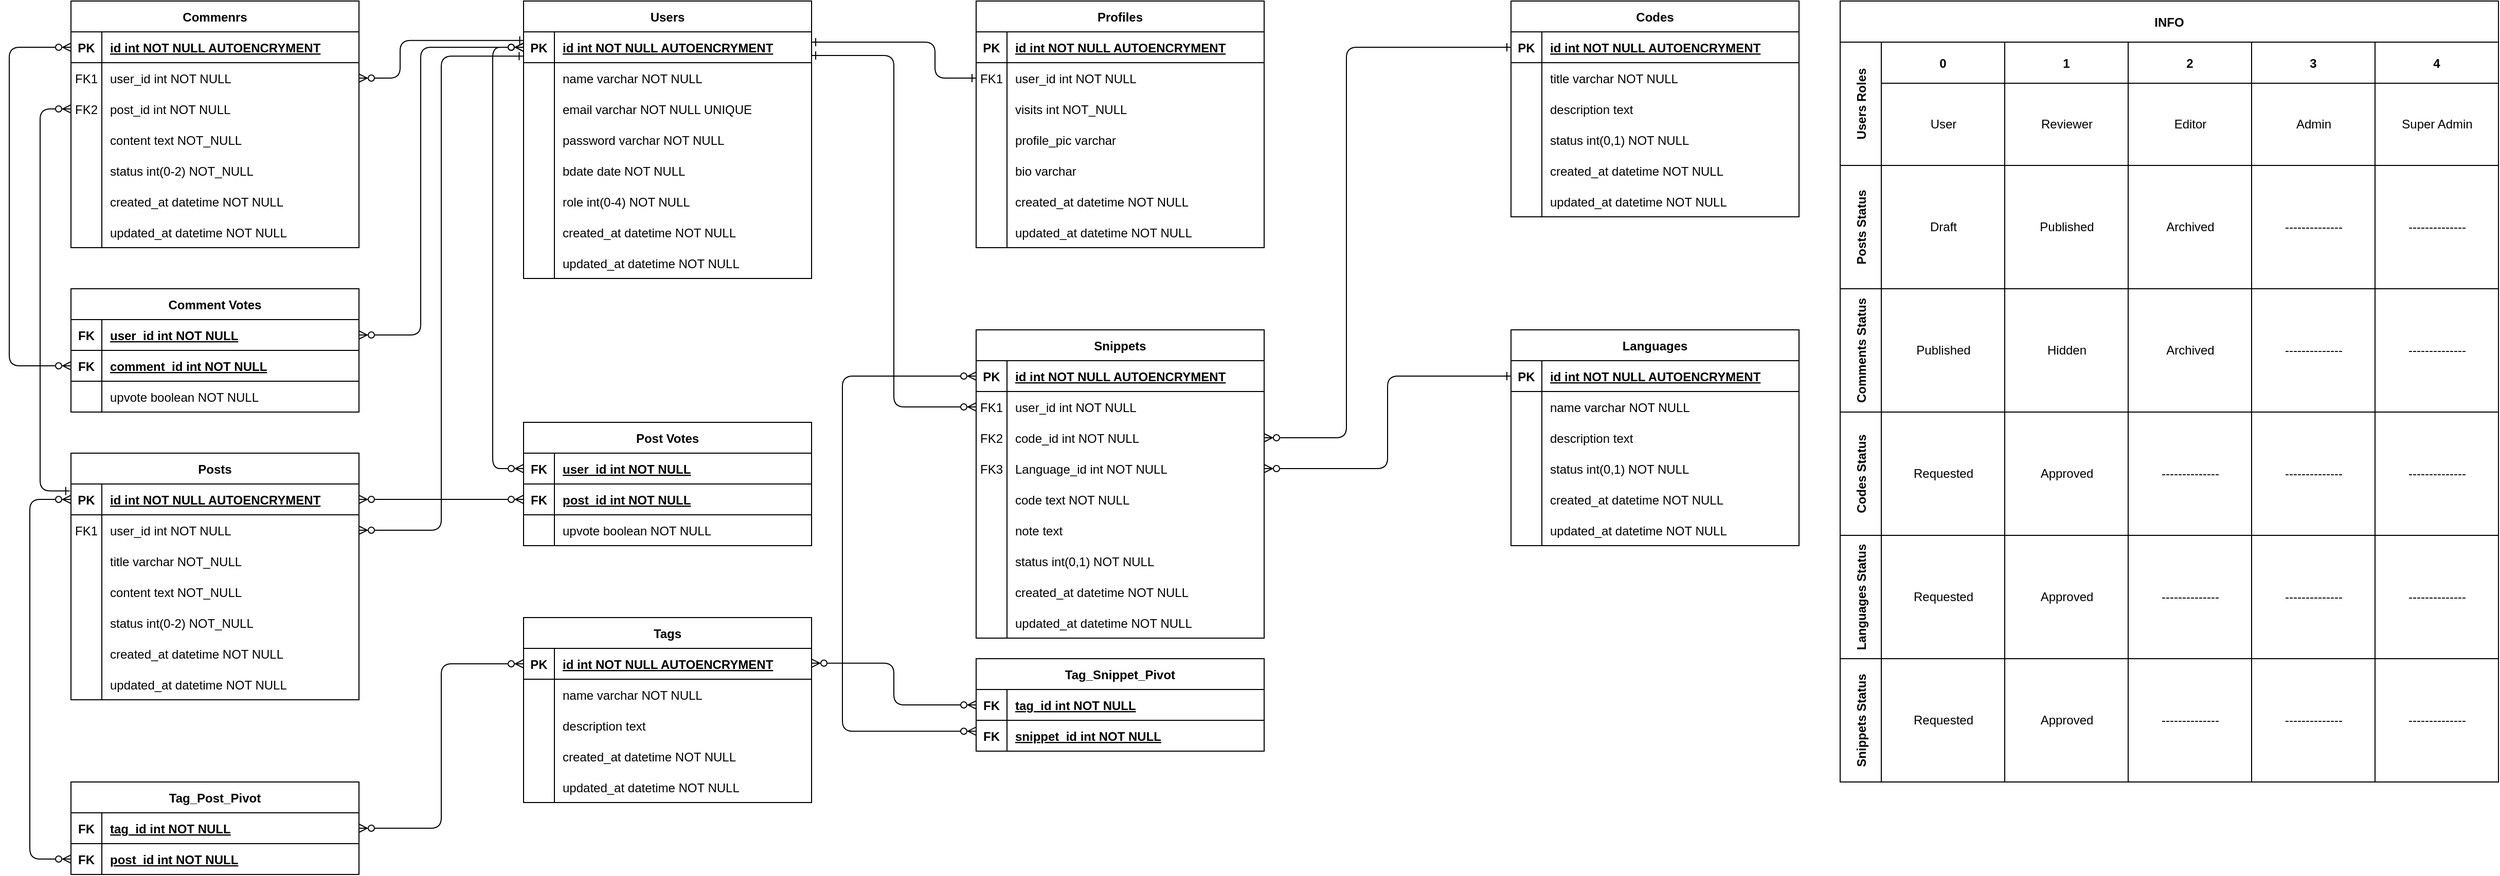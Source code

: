 <mxfile version="17.1.2" type="device"><diagram id="R2lEEEUBdFMjLlhIrx00" name="Page-1"><mxGraphModel dx="1994" dy="1096" grid="1" gridSize="10" guides="1" tooltips="1" connect="1" arrows="1" fold="1" page="1" pageScale="1" pageWidth="850" pageHeight="1100" math="0" shadow="0" extFonts="Permanent Marker^https://fonts.googleapis.com/css?family=Permanent+Marker"><root><mxCell id="0"/><mxCell id="1" parent="0"/><mxCell id="C-vyLk0tnHw3VtMMgP7b-1" value="" style="edgeStyle=orthogonalEdgeStyle;endArrow=ERzeroToMany;startArrow=ERone;endFill=1;startFill=0;exitX=1;exitY=0.765;exitDx=0;exitDy=0;exitPerimeter=0;" parent="1" source="C-vyLk0tnHw3VtMMgP7b-24" target="C-vyLk0tnHw3VtMMgP7b-6" edge="1"><mxGeometry width="100" height="100" relative="1" as="geometry"><mxPoint x="1060" y="720" as="sourcePoint"/><mxPoint x="1160" y="620" as="targetPoint"/></mxGeometry></mxCell><mxCell id="C-vyLk0tnHw3VtMMgP7b-2" value="Snippets" style="shape=table;startSize=30;container=1;collapsible=1;childLayout=tableLayout;fixedRows=1;rowLines=0;fontStyle=1;align=center;resizeLast=1;" parent="1" vertex="1"><mxGeometry x="1040" y="360" width="280" height="300" as="geometry"/></mxCell><mxCell id="C-vyLk0tnHw3VtMMgP7b-3" value="" style="shape=partialRectangle;collapsible=0;dropTarget=0;pointerEvents=0;fillColor=none;points=[[0,0.5],[1,0.5]];portConstraint=eastwest;top=0;left=0;right=0;bottom=1;" parent="C-vyLk0tnHw3VtMMgP7b-2" vertex="1"><mxGeometry y="30" width="280" height="30" as="geometry"/></mxCell><mxCell id="C-vyLk0tnHw3VtMMgP7b-4" value="PK" style="shape=partialRectangle;overflow=hidden;connectable=0;fillColor=none;top=0;left=0;bottom=0;right=0;fontStyle=1;" parent="C-vyLk0tnHw3VtMMgP7b-3" vertex="1"><mxGeometry width="30" height="30" as="geometry"><mxRectangle width="30" height="30" as="alternateBounds"/></mxGeometry></mxCell><mxCell id="C-vyLk0tnHw3VtMMgP7b-5" value="id int NOT NULL AUTOENCRYMENT" style="shape=partialRectangle;overflow=hidden;connectable=0;fillColor=none;top=0;left=0;bottom=0;right=0;align=left;spacingLeft=6;fontStyle=5;" parent="C-vyLk0tnHw3VtMMgP7b-3" vertex="1"><mxGeometry x="30" width="250" height="30" as="geometry"><mxRectangle width="250" height="30" as="alternateBounds"/></mxGeometry></mxCell><mxCell id="C-vyLk0tnHw3VtMMgP7b-6" value="" style="shape=partialRectangle;collapsible=0;dropTarget=0;pointerEvents=0;fillColor=none;points=[[0,0.5],[1,0.5]];portConstraint=eastwest;top=0;left=0;right=0;bottom=0;" parent="C-vyLk0tnHw3VtMMgP7b-2" vertex="1"><mxGeometry y="60" width="280" height="30" as="geometry"/></mxCell><mxCell id="C-vyLk0tnHw3VtMMgP7b-7" value="FK1" style="shape=partialRectangle;overflow=hidden;connectable=0;fillColor=none;top=0;left=0;bottom=0;right=0;" parent="C-vyLk0tnHw3VtMMgP7b-6" vertex="1"><mxGeometry width="30" height="30" as="geometry"><mxRectangle width="30" height="30" as="alternateBounds"/></mxGeometry></mxCell><mxCell id="C-vyLk0tnHw3VtMMgP7b-8" value="user_id int NOT NULL" style="shape=partialRectangle;overflow=hidden;connectable=0;fillColor=none;top=0;left=0;bottom=0;right=0;align=left;spacingLeft=6;" parent="C-vyLk0tnHw3VtMMgP7b-6" vertex="1"><mxGeometry x="30" width="250" height="30" as="geometry"><mxRectangle width="250" height="30" as="alternateBounds"/></mxGeometry></mxCell><mxCell id="C-vyLk0tnHw3VtMMgP7b-9" value="" style="shape=partialRectangle;collapsible=0;dropTarget=0;pointerEvents=0;fillColor=none;points=[[0,0.5],[1,0.5]];portConstraint=eastwest;top=0;left=0;right=0;bottom=0;" parent="C-vyLk0tnHw3VtMMgP7b-2" vertex="1"><mxGeometry y="90" width="280" height="30" as="geometry"/></mxCell><mxCell id="C-vyLk0tnHw3VtMMgP7b-10" value="FK2" style="shape=partialRectangle;overflow=hidden;connectable=0;fillColor=none;top=0;left=0;bottom=0;right=0;" parent="C-vyLk0tnHw3VtMMgP7b-9" vertex="1"><mxGeometry width="30" height="30" as="geometry"><mxRectangle width="30" height="30" as="alternateBounds"/></mxGeometry></mxCell><mxCell id="C-vyLk0tnHw3VtMMgP7b-11" value="code_id int NOT NULL" style="shape=partialRectangle;overflow=hidden;connectable=0;fillColor=none;top=0;left=0;bottom=0;right=0;align=left;spacingLeft=6;perimeterSpacing=0;" parent="C-vyLk0tnHw3VtMMgP7b-9" vertex="1"><mxGeometry x="30" width="250" height="30" as="geometry"><mxRectangle width="250" height="30" as="alternateBounds"/></mxGeometry></mxCell><mxCell id="fsFk4TliLQTfci-XJUsj-14" value="" style="shape=partialRectangle;collapsible=0;dropTarget=0;pointerEvents=0;fillColor=none;points=[[0,0.5],[1,0.5]];portConstraint=eastwest;top=0;left=0;right=0;bottom=0;" parent="C-vyLk0tnHw3VtMMgP7b-2" vertex="1"><mxGeometry y="120" width="280" height="30" as="geometry"/></mxCell><mxCell id="fsFk4TliLQTfci-XJUsj-15" value="FK3" style="shape=partialRectangle;overflow=hidden;connectable=0;fillColor=none;top=0;left=0;bottom=0;right=0;" parent="fsFk4TliLQTfci-XJUsj-14" vertex="1"><mxGeometry width="30" height="30" as="geometry"><mxRectangle width="30" height="30" as="alternateBounds"/></mxGeometry></mxCell><mxCell id="fsFk4TliLQTfci-XJUsj-16" value="Language_id int NOT NULL" style="shape=partialRectangle;overflow=hidden;connectable=0;fillColor=none;top=0;left=0;bottom=0;right=0;align=left;spacingLeft=6;" parent="fsFk4TliLQTfci-XJUsj-14" vertex="1"><mxGeometry x="30" width="250" height="30" as="geometry"><mxRectangle width="250" height="30" as="alternateBounds"/></mxGeometry></mxCell><mxCell id="fsFk4TliLQTfci-XJUsj-30" value="" style="shape=partialRectangle;collapsible=0;dropTarget=0;pointerEvents=0;fillColor=none;points=[[0,0.5],[1,0.5]];portConstraint=eastwest;top=0;left=0;right=0;bottom=0;" parent="C-vyLk0tnHw3VtMMgP7b-2" vertex="1"><mxGeometry y="150" width="280" height="30" as="geometry"/></mxCell><mxCell id="fsFk4TliLQTfci-XJUsj-31" value="" style="shape=partialRectangle;overflow=hidden;connectable=0;fillColor=none;top=0;left=0;bottom=0;right=0;" parent="fsFk4TliLQTfci-XJUsj-30" vertex="1"><mxGeometry width="30" height="30" as="geometry"><mxRectangle width="30" height="30" as="alternateBounds"/></mxGeometry></mxCell><mxCell id="fsFk4TliLQTfci-XJUsj-32" value="code text NOT NULL" style="shape=partialRectangle;overflow=hidden;connectable=0;fillColor=none;top=0;left=0;bottom=0;right=0;align=left;spacingLeft=6;" parent="fsFk4TliLQTfci-XJUsj-30" vertex="1"><mxGeometry x="30" width="250" height="30" as="geometry"><mxRectangle width="250" height="30" as="alternateBounds"/></mxGeometry></mxCell><mxCell id="fsFk4TliLQTfci-XJUsj-33" value="" style="shape=partialRectangle;collapsible=0;dropTarget=0;pointerEvents=0;fillColor=none;points=[[0,0.5],[1,0.5]];portConstraint=eastwest;top=0;left=0;right=0;bottom=0;" parent="C-vyLk0tnHw3VtMMgP7b-2" vertex="1"><mxGeometry y="180" width="280" height="30" as="geometry"/></mxCell><mxCell id="fsFk4TliLQTfci-XJUsj-34" value="" style="shape=partialRectangle;overflow=hidden;connectable=0;fillColor=none;top=0;left=0;bottom=0;right=0;" parent="fsFk4TliLQTfci-XJUsj-33" vertex="1"><mxGeometry width="30" height="30" as="geometry"><mxRectangle width="30" height="30" as="alternateBounds"/></mxGeometry></mxCell><mxCell id="fsFk4TliLQTfci-XJUsj-35" value="note text" style="shape=partialRectangle;overflow=hidden;connectable=0;fillColor=none;top=0;left=0;bottom=0;right=0;align=left;spacingLeft=6;" parent="fsFk4TliLQTfci-XJUsj-33" vertex="1"><mxGeometry x="30" width="250" height="30" as="geometry"><mxRectangle width="250" height="30" as="alternateBounds"/></mxGeometry></mxCell><mxCell id="fsFk4TliLQTfci-XJUsj-36" value="" style="shape=partialRectangle;collapsible=0;dropTarget=0;pointerEvents=0;fillColor=none;points=[[0,0.5],[1,0.5]];portConstraint=eastwest;top=0;left=0;right=0;bottom=0;" parent="C-vyLk0tnHw3VtMMgP7b-2" vertex="1"><mxGeometry y="210" width="280" height="30" as="geometry"/></mxCell><mxCell id="fsFk4TliLQTfci-XJUsj-37" value="" style="shape=partialRectangle;overflow=hidden;connectable=0;fillColor=none;top=0;left=0;bottom=0;right=0;" parent="fsFk4TliLQTfci-XJUsj-36" vertex="1"><mxGeometry width="30" height="30" as="geometry"><mxRectangle width="30" height="30" as="alternateBounds"/></mxGeometry></mxCell><mxCell id="fsFk4TliLQTfci-XJUsj-38" value="status int(0,1) NOT NULL" style="shape=partialRectangle;overflow=hidden;connectable=0;fillColor=none;top=0;left=0;bottom=0;right=0;align=left;spacingLeft=6;" parent="fsFk4TliLQTfci-XJUsj-36" vertex="1"><mxGeometry x="30" width="250" height="30" as="geometry"><mxRectangle width="250" height="30" as="alternateBounds"/></mxGeometry></mxCell><mxCell id="fsFk4TliLQTfci-XJUsj-39" value="" style="shape=partialRectangle;collapsible=0;dropTarget=0;pointerEvents=0;fillColor=none;points=[[0,0.5],[1,0.5]];portConstraint=eastwest;top=0;left=0;right=0;bottom=0;" parent="C-vyLk0tnHw3VtMMgP7b-2" vertex="1"><mxGeometry y="240" width="280" height="30" as="geometry"/></mxCell><mxCell id="fsFk4TliLQTfci-XJUsj-40" value="" style="shape=partialRectangle;overflow=hidden;connectable=0;fillColor=none;top=0;left=0;bottom=0;right=0;" parent="fsFk4TliLQTfci-XJUsj-39" vertex="1"><mxGeometry width="30" height="30" as="geometry"><mxRectangle width="30" height="30" as="alternateBounds"/></mxGeometry></mxCell><mxCell id="fsFk4TliLQTfci-XJUsj-41" value="created_at datetime NOT NULL" style="shape=partialRectangle;overflow=hidden;connectable=0;fillColor=none;top=0;left=0;bottom=0;right=0;align=left;spacingLeft=6;" parent="fsFk4TliLQTfci-XJUsj-39" vertex="1"><mxGeometry x="30" width="250" height="30" as="geometry"><mxRectangle width="250" height="30" as="alternateBounds"/></mxGeometry></mxCell><mxCell id="fsFk4TliLQTfci-XJUsj-42" value="" style="shape=partialRectangle;collapsible=0;dropTarget=0;pointerEvents=0;fillColor=none;points=[[0,0.5],[1,0.5]];portConstraint=eastwest;top=0;left=0;right=0;bottom=0;" parent="C-vyLk0tnHw3VtMMgP7b-2" vertex="1"><mxGeometry y="270" width="280" height="30" as="geometry"/></mxCell><mxCell id="fsFk4TliLQTfci-XJUsj-43" value="" style="shape=partialRectangle;overflow=hidden;connectable=0;fillColor=none;top=0;left=0;bottom=0;right=0;" parent="fsFk4TliLQTfci-XJUsj-42" vertex="1"><mxGeometry width="30" height="30" as="geometry"><mxRectangle width="30" height="30" as="alternateBounds"/></mxGeometry></mxCell><mxCell id="fsFk4TliLQTfci-XJUsj-44" value="updated_at datetime NOT NULL" style="shape=partialRectangle;overflow=hidden;connectable=0;fillColor=none;top=0;left=0;bottom=0;right=0;align=left;spacingLeft=6;" parent="fsFk4TliLQTfci-XJUsj-42" vertex="1"><mxGeometry x="30" width="250" height="30" as="geometry"><mxRectangle width="250" height="30" as="alternateBounds"/></mxGeometry></mxCell><mxCell id="C-vyLk0tnHw3VtMMgP7b-13" value="Codes" style="shape=table;startSize=30;container=1;collapsible=1;childLayout=tableLayout;fixedRows=1;rowLines=0;fontStyle=1;align=center;resizeLast=1;" parent="1" vertex="1"><mxGeometry x="1560" y="40" width="280" height="210" as="geometry"/></mxCell><mxCell id="C-vyLk0tnHw3VtMMgP7b-14" value="" style="shape=partialRectangle;collapsible=0;dropTarget=0;pointerEvents=0;fillColor=none;points=[[0,0.5],[1,0.5]];portConstraint=eastwest;top=0;left=0;right=0;bottom=1;" parent="C-vyLk0tnHw3VtMMgP7b-13" vertex="1"><mxGeometry y="30" width="280" height="30" as="geometry"/></mxCell><mxCell id="C-vyLk0tnHw3VtMMgP7b-15" value="PK" style="shape=partialRectangle;overflow=hidden;connectable=0;fillColor=none;top=0;left=0;bottom=0;right=0;fontStyle=1;" parent="C-vyLk0tnHw3VtMMgP7b-14" vertex="1"><mxGeometry width="30" height="30" as="geometry"><mxRectangle width="30" height="30" as="alternateBounds"/></mxGeometry></mxCell><mxCell id="C-vyLk0tnHw3VtMMgP7b-16" value="id int NOT NULL AUTOENCRYMENT" style="shape=partialRectangle;overflow=hidden;connectable=0;fillColor=none;top=0;left=0;bottom=0;right=0;align=left;spacingLeft=6;fontStyle=5;" parent="C-vyLk0tnHw3VtMMgP7b-14" vertex="1"><mxGeometry x="30" width="250" height="30" as="geometry"><mxRectangle width="250" height="30" as="alternateBounds"/></mxGeometry></mxCell><mxCell id="C-vyLk0tnHw3VtMMgP7b-17" value="" style="shape=partialRectangle;collapsible=0;dropTarget=0;pointerEvents=0;fillColor=none;points=[[0,0.5],[1,0.5]];portConstraint=eastwest;top=0;left=0;right=0;bottom=0;" parent="C-vyLk0tnHw3VtMMgP7b-13" vertex="1"><mxGeometry y="60" width="280" height="30" as="geometry"/></mxCell><mxCell id="C-vyLk0tnHw3VtMMgP7b-18" value="" style="shape=partialRectangle;overflow=hidden;connectable=0;fillColor=none;top=0;left=0;bottom=0;right=0;" parent="C-vyLk0tnHw3VtMMgP7b-17" vertex="1"><mxGeometry width="30" height="30" as="geometry"><mxRectangle width="30" height="30" as="alternateBounds"/></mxGeometry></mxCell><mxCell id="C-vyLk0tnHw3VtMMgP7b-19" value="title varchar NOT NULL" style="shape=partialRectangle;overflow=hidden;connectable=0;fillColor=none;top=0;left=0;bottom=0;right=0;align=left;spacingLeft=6;" parent="C-vyLk0tnHw3VtMMgP7b-17" vertex="1"><mxGeometry x="30" width="250" height="30" as="geometry"><mxRectangle width="250" height="30" as="alternateBounds"/></mxGeometry></mxCell><mxCell id="C-vyLk0tnHw3VtMMgP7b-20" value="" style="shape=partialRectangle;collapsible=0;dropTarget=0;pointerEvents=0;fillColor=none;points=[[0,0.5],[1,0.5]];portConstraint=eastwest;top=0;left=0;right=0;bottom=0;" parent="C-vyLk0tnHw3VtMMgP7b-13" vertex="1"><mxGeometry y="90" width="280" height="30" as="geometry"/></mxCell><mxCell id="C-vyLk0tnHw3VtMMgP7b-21" value="" style="shape=partialRectangle;overflow=hidden;connectable=0;fillColor=none;top=0;left=0;bottom=0;right=0;" parent="C-vyLk0tnHw3VtMMgP7b-20" vertex="1"><mxGeometry width="30" height="30" as="geometry"><mxRectangle width="30" height="30" as="alternateBounds"/></mxGeometry></mxCell><mxCell id="C-vyLk0tnHw3VtMMgP7b-22" value="description text" style="shape=partialRectangle;overflow=hidden;connectable=0;fillColor=none;top=0;left=0;bottom=0;right=0;align=left;spacingLeft=6;" parent="C-vyLk0tnHw3VtMMgP7b-20" vertex="1"><mxGeometry x="30" width="250" height="30" as="geometry"><mxRectangle width="250" height="30" as="alternateBounds"/></mxGeometry></mxCell><mxCell id="fsFk4TliLQTfci-XJUsj-53" value="" style="shape=partialRectangle;collapsible=0;dropTarget=0;pointerEvents=0;fillColor=none;points=[[0,0.5],[1,0.5]];portConstraint=eastwest;top=0;left=0;right=0;bottom=0;" parent="C-vyLk0tnHw3VtMMgP7b-13" vertex="1"><mxGeometry y="120" width="280" height="30" as="geometry"/></mxCell><mxCell id="fsFk4TliLQTfci-XJUsj-54" value="" style="shape=partialRectangle;overflow=hidden;connectable=0;fillColor=none;top=0;left=0;bottom=0;right=0;" parent="fsFk4TliLQTfci-XJUsj-53" vertex="1"><mxGeometry width="30" height="30" as="geometry"><mxRectangle width="30" height="30" as="alternateBounds"/></mxGeometry></mxCell><mxCell id="fsFk4TliLQTfci-XJUsj-55" value="status int(0,1) NOT NULL" style="shape=partialRectangle;overflow=hidden;connectable=0;fillColor=none;top=0;left=0;bottom=0;right=0;align=left;spacingLeft=6;" parent="fsFk4TliLQTfci-XJUsj-53" vertex="1"><mxGeometry x="30" width="250" height="30" as="geometry"><mxRectangle width="250" height="30" as="alternateBounds"/></mxGeometry></mxCell><mxCell id="fsFk4TliLQTfci-XJUsj-56" value="" style="shape=partialRectangle;collapsible=0;dropTarget=0;pointerEvents=0;fillColor=none;points=[[0,0.5],[1,0.5]];portConstraint=eastwest;top=0;left=0;right=0;bottom=0;" parent="C-vyLk0tnHw3VtMMgP7b-13" vertex="1"><mxGeometry y="150" width="280" height="30" as="geometry"/></mxCell><mxCell id="fsFk4TliLQTfci-XJUsj-57" value="" style="shape=partialRectangle;overflow=hidden;connectable=0;fillColor=none;top=0;left=0;bottom=0;right=0;" parent="fsFk4TliLQTfci-XJUsj-56" vertex="1"><mxGeometry width="30" height="30" as="geometry"><mxRectangle width="30" height="30" as="alternateBounds"/></mxGeometry></mxCell><mxCell id="fsFk4TliLQTfci-XJUsj-58" value="created_at datetime NOT NULL" style="shape=partialRectangle;overflow=hidden;connectable=0;fillColor=none;top=0;left=0;bottom=0;right=0;align=left;spacingLeft=6;" parent="fsFk4TliLQTfci-XJUsj-56" vertex="1"><mxGeometry x="30" width="250" height="30" as="geometry"><mxRectangle width="250" height="30" as="alternateBounds"/></mxGeometry></mxCell><mxCell id="fsFk4TliLQTfci-XJUsj-59" value="" style="shape=partialRectangle;collapsible=0;dropTarget=0;pointerEvents=0;fillColor=none;points=[[0,0.5],[1,0.5]];portConstraint=eastwest;top=0;left=0;right=0;bottom=0;" parent="C-vyLk0tnHw3VtMMgP7b-13" vertex="1"><mxGeometry y="180" width="280" height="30" as="geometry"/></mxCell><mxCell id="fsFk4TliLQTfci-XJUsj-60" value="" style="shape=partialRectangle;overflow=hidden;connectable=0;fillColor=none;top=0;left=0;bottom=0;right=0;" parent="fsFk4TliLQTfci-XJUsj-59" vertex="1"><mxGeometry width="30" height="30" as="geometry"><mxRectangle width="30" height="30" as="alternateBounds"/></mxGeometry></mxCell><mxCell id="fsFk4TliLQTfci-XJUsj-61" value="updated_at datetime NOT NULL" style="shape=partialRectangle;overflow=hidden;connectable=0;fillColor=none;top=0;left=0;bottom=0;right=0;align=left;spacingLeft=6;" parent="fsFk4TliLQTfci-XJUsj-59" vertex="1"><mxGeometry x="30" width="250" height="30" as="geometry"><mxRectangle width="250" height="30" as="alternateBounds"/></mxGeometry></mxCell><object label="Users" id="C-vyLk0tnHw3VtMMgP7b-23"><mxCell style="shape=table;startSize=30;container=1;collapsible=1;childLayout=tableLayout;fixedRows=1;rowLines=0;fontStyle=1;align=center;resizeLast=1;" parent="1" vertex="1"><mxGeometry x="600" y="40" width="280" height="270" as="geometry"/></mxCell></object><mxCell id="C-vyLk0tnHw3VtMMgP7b-24" value="" style="shape=partialRectangle;collapsible=0;dropTarget=0;pointerEvents=0;fillColor=none;points=[[0,0.5],[1,0.5]];portConstraint=eastwest;top=0;left=0;right=0;bottom=1;" parent="C-vyLk0tnHw3VtMMgP7b-23" vertex="1"><mxGeometry y="30" width="280" height="30" as="geometry"/></mxCell><mxCell id="C-vyLk0tnHw3VtMMgP7b-25" value="PK" style="shape=partialRectangle;overflow=hidden;connectable=0;fillColor=none;top=0;left=0;bottom=0;right=0;fontStyle=1;" parent="C-vyLk0tnHw3VtMMgP7b-24" vertex="1"><mxGeometry width="30" height="30" as="geometry"><mxRectangle width="30" height="30" as="alternateBounds"/></mxGeometry></mxCell><mxCell id="C-vyLk0tnHw3VtMMgP7b-26" value="id int NOT NULL AUTOENCRYMENT" style="shape=partialRectangle;overflow=hidden;connectable=0;fillColor=none;top=0;left=0;bottom=0;right=0;align=left;spacingLeft=6;fontStyle=5;" parent="C-vyLk0tnHw3VtMMgP7b-24" vertex="1"><mxGeometry x="30" width="250" height="30" as="geometry"><mxRectangle width="250" height="30" as="alternateBounds"/></mxGeometry></mxCell><mxCell id="C-vyLk0tnHw3VtMMgP7b-27" value="" style="shape=partialRectangle;collapsible=0;dropTarget=0;pointerEvents=0;fillColor=none;points=[[0,0.5],[1,0.5]];portConstraint=eastwest;top=0;left=0;right=0;bottom=0;" parent="C-vyLk0tnHw3VtMMgP7b-23" vertex="1"><mxGeometry y="60" width="280" height="30" as="geometry"/></mxCell><mxCell id="C-vyLk0tnHw3VtMMgP7b-28" value="" style="shape=partialRectangle;overflow=hidden;connectable=0;fillColor=none;top=0;left=0;bottom=0;right=0;" parent="C-vyLk0tnHw3VtMMgP7b-27" vertex="1"><mxGeometry width="30" height="30" as="geometry"><mxRectangle width="30" height="30" as="alternateBounds"/></mxGeometry></mxCell><mxCell id="C-vyLk0tnHw3VtMMgP7b-29" value="name varchar NOT NULL" style="shape=partialRectangle;overflow=hidden;connectable=0;fillColor=none;top=0;left=0;bottom=0;right=0;align=left;spacingLeft=6;" parent="C-vyLk0tnHw3VtMMgP7b-27" vertex="1"><mxGeometry x="30" width="250" height="30" as="geometry"><mxRectangle width="250" height="30" as="alternateBounds"/></mxGeometry></mxCell><mxCell id="fsFk4TliLQTfci-XJUsj-2" value="" style="shape=partialRectangle;collapsible=0;dropTarget=0;pointerEvents=0;fillColor=none;points=[[0,0.5],[1,0.5]];portConstraint=eastwest;top=0;left=0;right=0;bottom=0;" parent="C-vyLk0tnHw3VtMMgP7b-23" vertex="1"><mxGeometry y="90" width="280" height="30" as="geometry"/></mxCell><mxCell id="fsFk4TliLQTfci-XJUsj-3" value="" style="shape=partialRectangle;overflow=hidden;connectable=0;fillColor=none;top=0;left=0;bottom=0;right=0;" parent="fsFk4TliLQTfci-XJUsj-2" vertex="1"><mxGeometry width="30" height="30" as="geometry"><mxRectangle width="30" height="30" as="alternateBounds"/></mxGeometry></mxCell><mxCell id="fsFk4TliLQTfci-XJUsj-4" value="email varchar NOT NULL UNIQUE" style="shape=partialRectangle;overflow=hidden;connectable=0;fillColor=none;top=0;left=0;bottom=0;right=0;align=left;spacingLeft=6;" parent="fsFk4TliLQTfci-XJUsj-2" vertex="1"><mxGeometry x="30" width="250" height="30" as="geometry"><mxRectangle width="250" height="30" as="alternateBounds"/></mxGeometry></mxCell><mxCell id="fsFk4TliLQTfci-XJUsj-5" value="" style="shape=partialRectangle;collapsible=0;dropTarget=0;pointerEvents=0;fillColor=none;points=[[0,0.5],[1,0.5]];portConstraint=eastwest;top=0;left=0;right=0;bottom=0;" parent="C-vyLk0tnHw3VtMMgP7b-23" vertex="1"><mxGeometry y="120" width="280" height="30" as="geometry"/></mxCell><mxCell id="fsFk4TliLQTfci-XJUsj-6" value="" style="shape=partialRectangle;overflow=hidden;connectable=0;fillColor=none;top=0;left=0;bottom=0;right=0;" parent="fsFk4TliLQTfci-XJUsj-5" vertex="1"><mxGeometry width="30" height="30" as="geometry"><mxRectangle width="30" height="30" as="alternateBounds"/></mxGeometry></mxCell><mxCell id="fsFk4TliLQTfci-XJUsj-7" value="password varchar NOT NULL" style="shape=partialRectangle;overflow=hidden;connectable=0;fillColor=none;top=0;left=0;bottom=0;right=0;align=left;spacingLeft=6;" parent="fsFk4TliLQTfci-XJUsj-5" vertex="1"><mxGeometry x="30" width="250" height="30" as="geometry"><mxRectangle width="250" height="30" as="alternateBounds"/></mxGeometry></mxCell><mxCell id="fsFk4TliLQTfci-XJUsj-8" value="" style="shape=partialRectangle;collapsible=0;dropTarget=0;pointerEvents=0;fillColor=none;points=[[0,0.5],[1,0.5]];portConstraint=eastwest;top=0;left=0;right=0;bottom=0;" parent="C-vyLk0tnHw3VtMMgP7b-23" vertex="1"><mxGeometry y="150" width="280" height="30" as="geometry"/></mxCell><mxCell id="fsFk4TliLQTfci-XJUsj-9" value="" style="shape=partialRectangle;overflow=hidden;connectable=0;fillColor=none;top=0;left=0;bottom=0;right=0;" parent="fsFk4TliLQTfci-XJUsj-8" vertex="1"><mxGeometry width="30" height="30" as="geometry"><mxRectangle width="30" height="30" as="alternateBounds"/></mxGeometry></mxCell><mxCell id="fsFk4TliLQTfci-XJUsj-10" value="bdate date NOT NULL" style="shape=partialRectangle;overflow=hidden;connectable=0;fillColor=none;top=0;left=0;bottom=0;right=0;align=left;spacingLeft=6;" parent="fsFk4TliLQTfci-XJUsj-8" vertex="1"><mxGeometry x="30" width="250" height="30" as="geometry"><mxRectangle width="250" height="30" as="alternateBounds"/></mxGeometry></mxCell><mxCell id="fsFk4TliLQTfci-XJUsj-11" value="" style="shape=partialRectangle;collapsible=0;dropTarget=0;pointerEvents=0;fillColor=none;points=[[0,0.5],[1,0.5]];portConstraint=eastwest;top=0;left=0;right=0;bottom=0;" parent="C-vyLk0tnHw3VtMMgP7b-23" vertex="1"><mxGeometry y="180" width="280" height="30" as="geometry"/></mxCell><mxCell id="fsFk4TliLQTfci-XJUsj-12" value="" style="shape=partialRectangle;overflow=hidden;connectable=0;fillColor=none;top=0;left=0;bottom=0;right=0;" parent="fsFk4TliLQTfci-XJUsj-11" vertex="1"><mxGeometry width="30" height="30" as="geometry"><mxRectangle width="30" height="30" as="alternateBounds"/></mxGeometry></mxCell><mxCell id="fsFk4TliLQTfci-XJUsj-13" value="role int(0-4) NOT NULL" style="shape=partialRectangle;overflow=hidden;connectable=0;fillColor=none;top=0;left=0;bottom=0;right=0;align=left;spacingLeft=6;" parent="fsFk4TliLQTfci-XJUsj-11" vertex="1"><mxGeometry x="30" width="250" height="30" as="geometry"><mxRectangle width="250" height="30" as="alternateBounds"/></mxGeometry></mxCell><mxCell id="fsFk4TliLQTfci-XJUsj-45" value="" style="shape=partialRectangle;collapsible=0;dropTarget=0;pointerEvents=0;fillColor=none;points=[[0,0.5],[1,0.5]];portConstraint=eastwest;top=0;left=0;right=0;bottom=0;" parent="C-vyLk0tnHw3VtMMgP7b-23" vertex="1"><mxGeometry y="210" width="280" height="30" as="geometry"/></mxCell><mxCell id="fsFk4TliLQTfci-XJUsj-46" value="" style="shape=partialRectangle;overflow=hidden;connectable=0;fillColor=none;top=0;left=0;bottom=0;right=0;" parent="fsFk4TliLQTfci-XJUsj-45" vertex="1"><mxGeometry width="30" height="30" as="geometry"><mxRectangle width="30" height="30" as="alternateBounds"/></mxGeometry></mxCell><mxCell id="fsFk4TliLQTfci-XJUsj-47" value="created_at datetime NOT NULL" style="shape=partialRectangle;overflow=hidden;connectable=0;fillColor=none;top=0;left=0;bottom=0;right=0;align=left;spacingLeft=6;" parent="fsFk4TliLQTfci-XJUsj-45" vertex="1"><mxGeometry x="30" width="250" height="30" as="geometry"><mxRectangle width="250" height="30" as="alternateBounds"/></mxGeometry></mxCell><mxCell id="fsFk4TliLQTfci-XJUsj-48" value="" style="shape=partialRectangle;collapsible=0;dropTarget=0;pointerEvents=0;fillColor=none;points=[[0,0.5],[1,0.5]];portConstraint=eastwest;top=0;left=0;right=0;bottom=0;" parent="C-vyLk0tnHw3VtMMgP7b-23" vertex="1"><mxGeometry y="240" width="280" height="30" as="geometry"/></mxCell><mxCell id="fsFk4TliLQTfci-XJUsj-49" value="" style="shape=partialRectangle;overflow=hidden;connectable=0;fillColor=none;top=0;left=0;bottom=0;right=0;" parent="fsFk4TliLQTfci-XJUsj-48" vertex="1"><mxGeometry width="30" height="30" as="geometry"><mxRectangle width="30" height="30" as="alternateBounds"/></mxGeometry></mxCell><mxCell id="fsFk4TliLQTfci-XJUsj-50" value="updated_at datetime NOT NULL" style="shape=partialRectangle;overflow=hidden;connectable=0;fillColor=none;top=0;left=0;bottom=0;right=0;align=left;spacingLeft=6;" parent="fsFk4TliLQTfci-XJUsj-48" vertex="1"><mxGeometry x="30" width="250" height="30" as="geometry"><mxRectangle width="250" height="30" as="alternateBounds"/></mxGeometry></mxCell><mxCell id="fsFk4TliLQTfci-XJUsj-52" value="" style="edgeStyle=orthogonalEdgeStyle;endArrow=ERone;startArrow=ERzeroToMany;endFill=0;startFill=0;exitX=1;exitY=0.5;exitDx=0;exitDy=0;entryX=0;entryY=0.5;entryDx=0;entryDy=0;" parent="1" source="C-vyLk0tnHw3VtMMgP7b-9" target="C-vyLk0tnHw3VtMMgP7b-14" edge="1"><mxGeometry width="100" height="100" relative="1" as="geometry"><mxPoint x="1350" y="130" as="sourcePoint"/><mxPoint x="1430" y="160" as="targetPoint"/><Array as="points"><mxPoint x="1400" y="465"/><mxPoint x="1400" y="85"/></Array></mxGeometry></mxCell><mxCell id="fsFk4TliLQTfci-XJUsj-62" value="Languages" style="shape=table;startSize=30;container=1;collapsible=1;childLayout=tableLayout;fixedRows=1;rowLines=0;fontStyle=1;align=center;resizeLast=1;" parent="1" vertex="1"><mxGeometry x="1560" y="360" width="280" height="210" as="geometry"/></mxCell><mxCell id="fsFk4TliLQTfci-XJUsj-63" value="" style="shape=partialRectangle;collapsible=0;dropTarget=0;pointerEvents=0;fillColor=none;points=[[0,0.5],[1,0.5]];portConstraint=eastwest;top=0;left=0;right=0;bottom=1;" parent="fsFk4TliLQTfci-XJUsj-62" vertex="1"><mxGeometry y="30" width="280" height="30" as="geometry"/></mxCell><mxCell id="fsFk4TliLQTfci-XJUsj-64" value="PK" style="shape=partialRectangle;overflow=hidden;connectable=0;fillColor=none;top=0;left=0;bottom=0;right=0;fontStyle=1;" parent="fsFk4TliLQTfci-XJUsj-63" vertex="1"><mxGeometry width="30" height="30" as="geometry"><mxRectangle width="30" height="30" as="alternateBounds"/></mxGeometry></mxCell><mxCell id="fsFk4TliLQTfci-XJUsj-65" value="id int NOT NULL AUTOENCRYMENT" style="shape=partialRectangle;overflow=hidden;connectable=0;fillColor=none;top=0;left=0;bottom=0;right=0;align=left;spacingLeft=6;fontStyle=5;" parent="fsFk4TliLQTfci-XJUsj-63" vertex="1"><mxGeometry x="30" width="250" height="30" as="geometry"><mxRectangle width="250" height="30" as="alternateBounds"/></mxGeometry></mxCell><mxCell id="fsFk4TliLQTfci-XJUsj-66" value="" style="shape=partialRectangle;collapsible=0;dropTarget=0;pointerEvents=0;fillColor=none;points=[[0,0.5],[1,0.5]];portConstraint=eastwest;top=0;left=0;right=0;bottom=0;" parent="fsFk4TliLQTfci-XJUsj-62" vertex="1"><mxGeometry y="60" width="280" height="30" as="geometry"/></mxCell><mxCell id="fsFk4TliLQTfci-XJUsj-67" value="" style="shape=partialRectangle;overflow=hidden;connectable=0;fillColor=none;top=0;left=0;bottom=0;right=0;" parent="fsFk4TliLQTfci-XJUsj-66" vertex="1"><mxGeometry width="30" height="30" as="geometry"><mxRectangle width="30" height="30" as="alternateBounds"/></mxGeometry></mxCell><mxCell id="fsFk4TliLQTfci-XJUsj-68" value="name varchar NOT NULL" style="shape=partialRectangle;overflow=hidden;connectable=0;fillColor=none;top=0;left=0;bottom=0;right=0;align=left;spacingLeft=6;" parent="fsFk4TliLQTfci-XJUsj-66" vertex="1"><mxGeometry x="30" width="250" height="30" as="geometry"><mxRectangle width="250" height="30" as="alternateBounds"/></mxGeometry></mxCell><mxCell id="fsFk4TliLQTfci-XJUsj-69" value="" style="shape=partialRectangle;collapsible=0;dropTarget=0;pointerEvents=0;fillColor=none;points=[[0,0.5],[1,0.5]];portConstraint=eastwest;top=0;left=0;right=0;bottom=0;" parent="fsFk4TliLQTfci-XJUsj-62" vertex="1"><mxGeometry y="90" width="280" height="30" as="geometry"/></mxCell><mxCell id="fsFk4TliLQTfci-XJUsj-70" value="" style="shape=partialRectangle;overflow=hidden;connectable=0;fillColor=none;top=0;left=0;bottom=0;right=0;" parent="fsFk4TliLQTfci-XJUsj-69" vertex="1"><mxGeometry width="30" height="30" as="geometry"><mxRectangle width="30" height="30" as="alternateBounds"/></mxGeometry></mxCell><mxCell id="fsFk4TliLQTfci-XJUsj-71" value="description text" style="shape=partialRectangle;overflow=hidden;connectable=0;fillColor=none;top=0;left=0;bottom=0;right=0;align=left;spacingLeft=6;" parent="fsFk4TliLQTfci-XJUsj-69" vertex="1"><mxGeometry x="30" width="250" height="30" as="geometry"><mxRectangle width="250" height="30" as="alternateBounds"/></mxGeometry></mxCell><mxCell id="fsFk4TliLQTfci-XJUsj-72" value="" style="shape=partialRectangle;collapsible=0;dropTarget=0;pointerEvents=0;fillColor=none;points=[[0,0.5],[1,0.5]];portConstraint=eastwest;top=0;left=0;right=0;bottom=0;" parent="fsFk4TliLQTfci-XJUsj-62" vertex="1"><mxGeometry y="120" width="280" height="30" as="geometry"/></mxCell><mxCell id="fsFk4TliLQTfci-XJUsj-73" value="" style="shape=partialRectangle;overflow=hidden;connectable=0;fillColor=none;top=0;left=0;bottom=0;right=0;" parent="fsFk4TliLQTfci-XJUsj-72" vertex="1"><mxGeometry width="30" height="30" as="geometry"><mxRectangle width="30" height="30" as="alternateBounds"/></mxGeometry></mxCell><mxCell id="fsFk4TliLQTfci-XJUsj-74" value="status int(0,1) NOT NULL" style="shape=partialRectangle;overflow=hidden;connectable=0;fillColor=none;top=0;left=0;bottom=0;right=0;align=left;spacingLeft=6;" parent="fsFk4TliLQTfci-XJUsj-72" vertex="1"><mxGeometry x="30" width="250" height="30" as="geometry"><mxRectangle width="250" height="30" as="alternateBounds"/></mxGeometry></mxCell><mxCell id="fsFk4TliLQTfci-XJUsj-75" value="" style="shape=partialRectangle;collapsible=0;dropTarget=0;pointerEvents=0;fillColor=none;points=[[0,0.5],[1,0.5]];portConstraint=eastwest;top=0;left=0;right=0;bottom=0;" parent="fsFk4TliLQTfci-XJUsj-62" vertex="1"><mxGeometry y="150" width="280" height="30" as="geometry"/></mxCell><mxCell id="fsFk4TliLQTfci-XJUsj-76" value="" style="shape=partialRectangle;overflow=hidden;connectable=0;fillColor=none;top=0;left=0;bottom=0;right=0;" parent="fsFk4TliLQTfci-XJUsj-75" vertex="1"><mxGeometry width="30" height="30" as="geometry"><mxRectangle width="30" height="30" as="alternateBounds"/></mxGeometry></mxCell><mxCell id="fsFk4TliLQTfci-XJUsj-77" value="created_at datetime NOT NULL" style="shape=partialRectangle;overflow=hidden;connectable=0;fillColor=none;top=0;left=0;bottom=0;right=0;align=left;spacingLeft=6;" parent="fsFk4TliLQTfci-XJUsj-75" vertex="1"><mxGeometry x="30" width="250" height="30" as="geometry"><mxRectangle width="250" height="30" as="alternateBounds"/></mxGeometry></mxCell><mxCell id="fsFk4TliLQTfci-XJUsj-78" value="" style="shape=partialRectangle;collapsible=0;dropTarget=0;pointerEvents=0;fillColor=none;points=[[0,0.5],[1,0.5]];portConstraint=eastwest;top=0;left=0;right=0;bottom=0;" parent="fsFk4TliLQTfci-XJUsj-62" vertex="1"><mxGeometry y="180" width="280" height="30" as="geometry"/></mxCell><mxCell id="fsFk4TliLQTfci-XJUsj-79" value="" style="shape=partialRectangle;overflow=hidden;connectable=0;fillColor=none;top=0;left=0;bottom=0;right=0;" parent="fsFk4TliLQTfci-XJUsj-78" vertex="1"><mxGeometry width="30" height="30" as="geometry"><mxRectangle width="30" height="30" as="alternateBounds"/></mxGeometry></mxCell><mxCell id="fsFk4TliLQTfci-XJUsj-80" value="updated_at datetime NOT NULL" style="shape=partialRectangle;overflow=hidden;connectable=0;fillColor=none;top=0;left=0;bottom=0;right=0;align=left;spacingLeft=6;" parent="fsFk4TliLQTfci-XJUsj-78" vertex="1"><mxGeometry x="30" width="250" height="30" as="geometry"><mxRectangle width="250" height="30" as="alternateBounds"/></mxGeometry></mxCell><mxCell id="fsFk4TliLQTfci-XJUsj-81" value="" style="edgeStyle=orthogonalEdgeStyle;endArrow=ERone;startArrow=ERzeroToMany;endFill=0;startFill=0;entryX=0;entryY=0.5;entryDx=0;entryDy=0;exitX=1;exitY=0.5;exitDx=0;exitDy=0;" parent="1" source="fsFk4TliLQTfci-XJUsj-14" target="fsFk4TliLQTfci-XJUsj-63" edge="1"><mxGeometry width="100" height="100" relative="1" as="geometry"><mxPoint x="1320" y="170" as="sourcePoint"/><mxPoint x="1400" y="115" as="targetPoint"/></mxGeometry></mxCell><object label="Profiles" id="fsFk4TliLQTfci-XJUsj-82"><mxCell style="shape=table;startSize=30;container=1;collapsible=1;childLayout=tableLayout;fixedRows=1;rowLines=0;fontStyle=1;align=center;resizeLast=1;" parent="1" vertex="1"><mxGeometry x="1040" y="40" width="280" height="240" as="geometry"><mxRectangle x="1000" y="360" width="80" height="30" as="alternateBounds"/></mxGeometry></mxCell></object><mxCell id="fsFk4TliLQTfci-XJUsj-83" value="" style="shape=partialRectangle;collapsible=0;dropTarget=0;pointerEvents=0;fillColor=none;points=[[0,0.5],[1,0.5]];portConstraint=eastwest;top=0;left=0;right=0;bottom=1;" parent="fsFk4TliLQTfci-XJUsj-82" vertex="1"><mxGeometry y="30" width="280" height="30" as="geometry"/></mxCell><mxCell id="fsFk4TliLQTfci-XJUsj-84" value="PK" style="shape=partialRectangle;overflow=hidden;connectable=0;fillColor=none;top=0;left=0;bottom=0;right=0;fontStyle=1;" parent="fsFk4TliLQTfci-XJUsj-83" vertex="1"><mxGeometry width="30" height="30" as="geometry"><mxRectangle width="30" height="30" as="alternateBounds"/></mxGeometry></mxCell><mxCell id="fsFk4TliLQTfci-XJUsj-85" value="id int NOT NULL AUTOENCRYMENT" style="shape=partialRectangle;overflow=hidden;connectable=0;fillColor=none;top=0;left=0;bottom=0;right=0;align=left;spacingLeft=6;fontStyle=5;" parent="fsFk4TliLQTfci-XJUsj-83" vertex="1"><mxGeometry x="30" width="250" height="30" as="geometry"><mxRectangle width="250" height="30" as="alternateBounds"/></mxGeometry></mxCell><mxCell id="fsFk4TliLQTfci-XJUsj-86" value="" style="shape=partialRectangle;collapsible=0;dropTarget=0;pointerEvents=0;fillColor=none;points=[[0,0.5],[1,0.5]];portConstraint=eastwest;top=0;left=0;right=0;bottom=0;" parent="fsFk4TliLQTfci-XJUsj-82" vertex="1"><mxGeometry y="60" width="280" height="30" as="geometry"/></mxCell><mxCell id="fsFk4TliLQTfci-XJUsj-87" value="FK1" style="shape=partialRectangle;overflow=hidden;connectable=0;fillColor=none;top=0;left=0;bottom=0;right=0;" parent="fsFk4TliLQTfci-XJUsj-86" vertex="1"><mxGeometry width="30" height="30" as="geometry"><mxRectangle width="30" height="30" as="alternateBounds"/></mxGeometry></mxCell><mxCell id="fsFk4TliLQTfci-XJUsj-88" value="user_id int NOT NULL" style="shape=partialRectangle;overflow=hidden;connectable=0;fillColor=none;top=0;left=0;bottom=0;right=0;align=left;spacingLeft=6;" parent="fsFk4TliLQTfci-XJUsj-86" vertex="1"><mxGeometry x="30" width="250" height="30" as="geometry"><mxRectangle width="250" height="30" as="alternateBounds"/></mxGeometry></mxCell><mxCell id="fsFk4TliLQTfci-XJUsj-89" value="" style="shape=partialRectangle;collapsible=0;dropTarget=0;pointerEvents=0;fillColor=none;points=[[0,0.5],[1,0.5]];portConstraint=eastwest;top=0;left=0;right=0;bottom=0;" parent="fsFk4TliLQTfci-XJUsj-82" vertex="1"><mxGeometry y="90" width="280" height="30" as="geometry"/></mxCell><mxCell id="fsFk4TliLQTfci-XJUsj-90" value="" style="shape=partialRectangle;overflow=hidden;connectable=0;fillColor=none;top=0;left=0;bottom=0;right=0;" parent="fsFk4TliLQTfci-XJUsj-89" vertex="1"><mxGeometry width="30" height="30" as="geometry"><mxRectangle width="30" height="30" as="alternateBounds"/></mxGeometry></mxCell><mxCell id="fsFk4TliLQTfci-XJUsj-91" value="visits int NOT_NULL" style="shape=partialRectangle;overflow=hidden;connectable=0;fillColor=none;top=0;left=0;bottom=0;right=0;align=left;spacingLeft=6;" parent="fsFk4TliLQTfci-XJUsj-89" vertex="1"><mxGeometry x="30" width="250" height="30" as="geometry"><mxRectangle width="250" height="30" as="alternateBounds"/></mxGeometry></mxCell><mxCell id="fsFk4TliLQTfci-XJUsj-92" value="" style="shape=partialRectangle;collapsible=0;dropTarget=0;pointerEvents=0;fillColor=none;points=[[0,0.5],[1,0.5]];portConstraint=eastwest;top=0;left=0;right=0;bottom=0;" parent="fsFk4TliLQTfci-XJUsj-82" vertex="1"><mxGeometry y="120" width="280" height="30" as="geometry"/></mxCell><mxCell id="fsFk4TliLQTfci-XJUsj-93" value="" style="shape=partialRectangle;overflow=hidden;connectable=0;fillColor=none;top=0;left=0;bottom=0;right=0;" parent="fsFk4TliLQTfci-XJUsj-92" vertex="1"><mxGeometry width="30" height="30" as="geometry"><mxRectangle width="30" height="30" as="alternateBounds"/></mxGeometry></mxCell><mxCell id="fsFk4TliLQTfci-XJUsj-94" value="profile_pic varchar " style="shape=partialRectangle;overflow=hidden;connectable=0;fillColor=none;top=0;left=0;bottom=0;right=0;align=left;spacingLeft=6;" parent="fsFk4TliLQTfci-XJUsj-92" vertex="1"><mxGeometry x="30" width="250" height="30" as="geometry"><mxRectangle width="250" height="30" as="alternateBounds"/></mxGeometry></mxCell><mxCell id="fsFk4TliLQTfci-XJUsj-95" value="" style="shape=partialRectangle;collapsible=0;dropTarget=0;pointerEvents=0;fillColor=none;points=[[0,0.5],[1,0.5]];portConstraint=eastwest;top=0;left=0;right=0;bottom=0;" parent="fsFk4TliLQTfci-XJUsj-82" vertex="1"><mxGeometry y="150" width="280" height="30" as="geometry"/></mxCell><mxCell id="fsFk4TliLQTfci-XJUsj-96" value="" style="shape=partialRectangle;overflow=hidden;connectable=0;fillColor=none;top=0;left=0;bottom=0;right=0;" parent="fsFk4TliLQTfci-XJUsj-95" vertex="1"><mxGeometry width="30" height="30" as="geometry"><mxRectangle width="30" height="30" as="alternateBounds"/></mxGeometry></mxCell><mxCell id="fsFk4TliLQTfci-XJUsj-97" value="bio varchar" style="shape=partialRectangle;overflow=hidden;connectable=0;fillColor=none;top=0;left=0;bottom=0;right=0;align=left;spacingLeft=6;" parent="fsFk4TliLQTfci-XJUsj-95" vertex="1"><mxGeometry x="30" width="250" height="30" as="geometry"><mxRectangle width="250" height="30" as="alternateBounds"/></mxGeometry></mxCell><mxCell id="fsFk4TliLQTfci-XJUsj-101" value="" style="shape=partialRectangle;collapsible=0;dropTarget=0;pointerEvents=0;fillColor=none;points=[[0,0.5],[1,0.5]];portConstraint=eastwest;top=0;left=0;right=0;bottom=0;" parent="fsFk4TliLQTfci-XJUsj-82" vertex="1"><mxGeometry y="180" width="280" height="30" as="geometry"/></mxCell><mxCell id="fsFk4TliLQTfci-XJUsj-102" value="" style="shape=partialRectangle;overflow=hidden;connectable=0;fillColor=none;top=0;left=0;bottom=0;right=0;" parent="fsFk4TliLQTfci-XJUsj-101" vertex="1"><mxGeometry width="30" height="30" as="geometry"><mxRectangle width="30" height="30" as="alternateBounds"/></mxGeometry></mxCell><mxCell id="fsFk4TliLQTfci-XJUsj-103" value="created_at datetime NOT NULL" style="shape=partialRectangle;overflow=hidden;connectable=0;fillColor=none;top=0;left=0;bottom=0;right=0;align=left;spacingLeft=6;" parent="fsFk4TliLQTfci-XJUsj-101" vertex="1"><mxGeometry x="30" width="250" height="30" as="geometry"><mxRectangle width="250" height="30" as="alternateBounds"/></mxGeometry></mxCell><mxCell id="fsFk4TliLQTfci-XJUsj-104" value="" style="shape=partialRectangle;collapsible=0;dropTarget=0;pointerEvents=0;fillColor=none;points=[[0,0.5],[1,0.5]];portConstraint=eastwest;top=0;left=0;right=0;bottom=0;" parent="fsFk4TliLQTfci-XJUsj-82" vertex="1"><mxGeometry y="210" width="280" height="30" as="geometry"/></mxCell><mxCell id="fsFk4TliLQTfci-XJUsj-105" value="" style="shape=partialRectangle;overflow=hidden;connectable=0;fillColor=none;top=0;left=0;bottom=0;right=0;" parent="fsFk4TliLQTfci-XJUsj-104" vertex="1"><mxGeometry width="30" height="30" as="geometry"><mxRectangle width="30" height="30" as="alternateBounds"/></mxGeometry></mxCell><mxCell id="fsFk4TliLQTfci-XJUsj-106" value="updated_at datetime NOT NULL" style="shape=partialRectangle;overflow=hidden;connectable=0;fillColor=none;top=0;left=0;bottom=0;right=0;align=left;spacingLeft=6;" parent="fsFk4TliLQTfci-XJUsj-104" vertex="1"><mxGeometry x="30" width="250" height="30" as="geometry"><mxRectangle width="250" height="30" as="alternateBounds"/></mxGeometry></mxCell><mxCell id="fsFk4TliLQTfci-XJUsj-107" value="" style="edgeStyle=orthogonalEdgeStyle;endArrow=ERone;startArrow=ERone;endFill=0;startFill=0;entryX=0;entryY=0.5;entryDx=0;entryDy=0;" parent="1" target="fsFk4TliLQTfci-XJUsj-86" edge="1"><mxGeometry width="100" height="100" relative="1" as="geometry"><mxPoint x="880" y="80" as="sourcePoint"/><mxPoint x="970" y="400" as="targetPoint"/><Array as="points"><mxPoint x="1000" y="80"/></Array></mxGeometry></mxCell><object label="Posts" id="fsFk4TliLQTfci-XJUsj-108"><mxCell style="shape=table;startSize=30;container=1;collapsible=1;childLayout=tableLayout;fixedRows=1;rowLines=0;fontStyle=1;align=center;resizeLast=1;" parent="1" vertex="1"><mxGeometry x="160" y="480" width="280" height="240" as="geometry"><mxRectangle x="1000" y="360" width="80" height="30" as="alternateBounds"/></mxGeometry></mxCell></object><mxCell id="fsFk4TliLQTfci-XJUsj-109" value="" style="shape=partialRectangle;collapsible=0;dropTarget=0;pointerEvents=0;fillColor=none;points=[[0,0.5],[1,0.5]];portConstraint=eastwest;top=0;left=0;right=0;bottom=1;" parent="fsFk4TliLQTfci-XJUsj-108" vertex="1"><mxGeometry y="30" width="280" height="30" as="geometry"/></mxCell><mxCell id="fsFk4TliLQTfci-XJUsj-110" value="PK" style="shape=partialRectangle;overflow=hidden;connectable=0;fillColor=none;top=0;left=0;bottom=0;right=0;fontStyle=1;" parent="fsFk4TliLQTfci-XJUsj-109" vertex="1"><mxGeometry width="30" height="30" as="geometry"><mxRectangle width="30" height="30" as="alternateBounds"/></mxGeometry></mxCell><mxCell id="fsFk4TliLQTfci-XJUsj-111" value="id int NOT NULL AUTOENCRYMENT" style="shape=partialRectangle;overflow=hidden;connectable=0;fillColor=none;top=0;left=0;bottom=0;right=0;align=left;spacingLeft=6;fontStyle=5;" parent="fsFk4TliLQTfci-XJUsj-109" vertex="1"><mxGeometry x="30" width="250" height="30" as="geometry"><mxRectangle width="250" height="30" as="alternateBounds"/></mxGeometry></mxCell><mxCell id="fsFk4TliLQTfci-XJUsj-112" value="" style="shape=partialRectangle;collapsible=0;dropTarget=0;pointerEvents=0;fillColor=none;points=[[0,0.5],[1,0.5]];portConstraint=eastwest;top=0;left=0;right=0;bottom=0;" parent="fsFk4TliLQTfci-XJUsj-108" vertex="1"><mxGeometry y="60" width="280" height="30" as="geometry"/></mxCell><mxCell id="fsFk4TliLQTfci-XJUsj-113" value="FK1" style="shape=partialRectangle;overflow=hidden;connectable=0;fillColor=none;top=0;left=0;bottom=0;right=0;" parent="fsFk4TliLQTfci-XJUsj-112" vertex="1"><mxGeometry width="30" height="30" as="geometry"><mxRectangle width="30" height="30" as="alternateBounds"/></mxGeometry></mxCell><mxCell id="fsFk4TliLQTfci-XJUsj-114" value="user_id int NOT NULL" style="shape=partialRectangle;overflow=hidden;connectable=0;fillColor=none;top=0;left=0;bottom=0;right=0;align=left;spacingLeft=6;" parent="fsFk4TliLQTfci-XJUsj-112" vertex="1"><mxGeometry x="30" width="250" height="30" as="geometry"><mxRectangle width="250" height="30" as="alternateBounds"/></mxGeometry></mxCell><mxCell id="fsFk4TliLQTfci-XJUsj-115" value="" style="shape=partialRectangle;collapsible=0;dropTarget=0;pointerEvents=0;fillColor=none;points=[[0,0.5],[1,0.5]];portConstraint=eastwest;top=0;left=0;right=0;bottom=0;" parent="fsFk4TliLQTfci-XJUsj-108" vertex="1"><mxGeometry y="90" width="280" height="30" as="geometry"/></mxCell><mxCell id="fsFk4TliLQTfci-XJUsj-116" value="" style="shape=partialRectangle;overflow=hidden;connectable=0;fillColor=none;top=0;left=0;bottom=0;right=0;" parent="fsFk4TliLQTfci-XJUsj-115" vertex="1"><mxGeometry width="30" height="30" as="geometry"><mxRectangle width="30" height="30" as="alternateBounds"/></mxGeometry></mxCell><mxCell id="fsFk4TliLQTfci-XJUsj-117" value="title varchar NOT_NULL" style="shape=partialRectangle;overflow=hidden;connectable=0;fillColor=none;top=0;left=0;bottom=0;right=0;align=left;spacingLeft=6;" parent="fsFk4TliLQTfci-XJUsj-115" vertex="1"><mxGeometry x="30" width="250" height="30" as="geometry"><mxRectangle width="250" height="30" as="alternateBounds"/></mxGeometry></mxCell><mxCell id="fsFk4TliLQTfci-XJUsj-118" value="" style="shape=partialRectangle;collapsible=0;dropTarget=0;pointerEvents=0;fillColor=none;points=[[0,0.5],[1,0.5]];portConstraint=eastwest;top=0;left=0;right=0;bottom=0;" parent="fsFk4TliLQTfci-XJUsj-108" vertex="1"><mxGeometry y="120" width="280" height="30" as="geometry"/></mxCell><mxCell id="fsFk4TliLQTfci-XJUsj-119" value="" style="shape=partialRectangle;overflow=hidden;connectable=0;fillColor=none;top=0;left=0;bottom=0;right=0;" parent="fsFk4TliLQTfci-XJUsj-118" vertex="1"><mxGeometry width="30" height="30" as="geometry"><mxRectangle width="30" height="30" as="alternateBounds"/></mxGeometry></mxCell><mxCell id="fsFk4TliLQTfci-XJUsj-120" value="content text NOT_NULL" style="shape=partialRectangle;overflow=hidden;connectable=0;fillColor=none;top=0;left=0;bottom=0;right=0;align=left;spacingLeft=6;" parent="fsFk4TliLQTfci-XJUsj-118" vertex="1"><mxGeometry x="30" width="250" height="30" as="geometry"><mxRectangle width="250" height="30" as="alternateBounds"/></mxGeometry></mxCell><mxCell id="fsFk4TliLQTfci-XJUsj-121" value="" style="shape=partialRectangle;collapsible=0;dropTarget=0;pointerEvents=0;fillColor=none;points=[[0,0.5],[1,0.5]];portConstraint=eastwest;top=0;left=0;right=0;bottom=0;" parent="fsFk4TliLQTfci-XJUsj-108" vertex="1"><mxGeometry y="150" width="280" height="30" as="geometry"/></mxCell><mxCell id="fsFk4TliLQTfci-XJUsj-122" value="" style="shape=partialRectangle;overflow=hidden;connectable=0;fillColor=none;top=0;left=0;bottom=0;right=0;" parent="fsFk4TliLQTfci-XJUsj-121" vertex="1"><mxGeometry width="30" height="30" as="geometry"><mxRectangle width="30" height="30" as="alternateBounds"/></mxGeometry></mxCell><mxCell id="fsFk4TliLQTfci-XJUsj-123" value="status int(0-2) NOT_NULL" style="shape=partialRectangle;overflow=hidden;connectable=0;fillColor=none;top=0;left=0;bottom=0;right=0;align=left;spacingLeft=6;" parent="fsFk4TliLQTfci-XJUsj-121" vertex="1"><mxGeometry x="30" width="250" height="30" as="geometry"><mxRectangle width="250" height="30" as="alternateBounds"/></mxGeometry></mxCell><mxCell id="fsFk4TliLQTfci-XJUsj-124" value="" style="shape=partialRectangle;collapsible=0;dropTarget=0;pointerEvents=0;fillColor=none;points=[[0,0.5],[1,0.5]];portConstraint=eastwest;top=0;left=0;right=0;bottom=0;" parent="fsFk4TliLQTfci-XJUsj-108" vertex="1"><mxGeometry y="180" width="280" height="30" as="geometry"/></mxCell><mxCell id="fsFk4TliLQTfci-XJUsj-125" value="" style="shape=partialRectangle;overflow=hidden;connectable=0;fillColor=none;top=0;left=0;bottom=0;right=0;" parent="fsFk4TliLQTfci-XJUsj-124" vertex="1"><mxGeometry width="30" height="30" as="geometry"><mxRectangle width="30" height="30" as="alternateBounds"/></mxGeometry></mxCell><mxCell id="fsFk4TliLQTfci-XJUsj-126" value="created_at datetime NOT NULL" style="shape=partialRectangle;overflow=hidden;connectable=0;fillColor=none;top=0;left=0;bottom=0;right=0;align=left;spacingLeft=6;" parent="fsFk4TliLQTfci-XJUsj-124" vertex="1"><mxGeometry x="30" width="250" height="30" as="geometry"><mxRectangle width="250" height="30" as="alternateBounds"/></mxGeometry></mxCell><mxCell id="fsFk4TliLQTfci-XJUsj-127" value="" style="shape=partialRectangle;collapsible=0;dropTarget=0;pointerEvents=0;fillColor=none;points=[[0,0.5],[1,0.5]];portConstraint=eastwest;top=0;left=0;right=0;bottom=0;" parent="fsFk4TliLQTfci-XJUsj-108" vertex="1"><mxGeometry y="210" width="280" height="30" as="geometry"/></mxCell><mxCell id="fsFk4TliLQTfci-XJUsj-128" value="" style="shape=partialRectangle;overflow=hidden;connectable=0;fillColor=none;top=0;left=0;bottom=0;right=0;" parent="fsFk4TliLQTfci-XJUsj-127" vertex="1"><mxGeometry width="30" height="30" as="geometry"><mxRectangle width="30" height="30" as="alternateBounds"/></mxGeometry></mxCell><mxCell id="fsFk4TliLQTfci-XJUsj-129" value="updated_at datetime NOT NULL" style="shape=partialRectangle;overflow=hidden;connectable=0;fillColor=none;top=0;left=0;bottom=0;right=0;align=left;spacingLeft=6;" parent="fsFk4TliLQTfci-XJUsj-127" vertex="1"><mxGeometry x="30" width="250" height="30" as="geometry"><mxRectangle width="250" height="30" as="alternateBounds"/></mxGeometry></mxCell><mxCell id="fsFk4TliLQTfci-XJUsj-130" value="" style="edgeStyle=orthogonalEdgeStyle;endArrow=ERzeroToMany;startArrow=ERone;endFill=1;startFill=0;exitX=-0.001;exitY=0.787;exitDx=0;exitDy=0;entryX=1;entryY=0.5;entryDx=0;entryDy=0;exitPerimeter=0;" parent="1" source="C-vyLk0tnHw3VtMMgP7b-24" target="fsFk4TliLQTfci-XJUsj-112" edge="1"><mxGeometry width="100" height="100" relative="1" as="geometry"><mxPoint x="470" y="87.59" as="sourcePoint"/><mxPoint x="589.72" y="125" as="targetPoint"/></mxGeometry></mxCell><object label="Commenrs" id="fsFk4TliLQTfci-XJUsj-131"><mxCell style="shape=table;startSize=30;container=1;collapsible=1;childLayout=tableLayout;fixedRows=1;rowLines=0;fontStyle=1;align=center;resizeLast=1;" parent="1" vertex="1"><mxGeometry x="160" y="40" width="280" height="240" as="geometry"><mxRectangle x="1000" y="360" width="80" height="30" as="alternateBounds"/></mxGeometry></mxCell></object><mxCell id="fsFk4TliLQTfci-XJUsj-132" value="" style="shape=partialRectangle;collapsible=0;dropTarget=0;pointerEvents=0;fillColor=none;points=[[0,0.5],[1,0.5]];portConstraint=eastwest;top=0;left=0;right=0;bottom=1;" parent="fsFk4TliLQTfci-XJUsj-131" vertex="1"><mxGeometry y="30" width="280" height="30" as="geometry"/></mxCell><mxCell id="fsFk4TliLQTfci-XJUsj-133" value="PK" style="shape=partialRectangle;overflow=hidden;connectable=0;fillColor=none;top=0;left=0;bottom=0;right=0;fontStyle=1;" parent="fsFk4TliLQTfci-XJUsj-132" vertex="1"><mxGeometry width="30" height="30" as="geometry"><mxRectangle width="30" height="30" as="alternateBounds"/></mxGeometry></mxCell><mxCell id="fsFk4TliLQTfci-XJUsj-134" value="id int NOT NULL AUTOENCRYMENT" style="shape=partialRectangle;overflow=hidden;connectable=0;fillColor=none;top=0;left=0;bottom=0;right=0;align=left;spacingLeft=6;fontStyle=5;" parent="fsFk4TliLQTfci-XJUsj-132" vertex="1"><mxGeometry x="30" width="250" height="30" as="geometry"><mxRectangle width="250" height="30" as="alternateBounds"/></mxGeometry></mxCell><mxCell id="fsFk4TliLQTfci-XJUsj-135" value="" style="shape=partialRectangle;collapsible=0;dropTarget=0;pointerEvents=0;fillColor=none;points=[[0,0.5],[1,0.5]];portConstraint=eastwest;top=0;left=0;right=0;bottom=0;" parent="fsFk4TliLQTfci-XJUsj-131" vertex="1"><mxGeometry y="60" width="280" height="30" as="geometry"/></mxCell><mxCell id="fsFk4TliLQTfci-XJUsj-136" value="FK1" style="shape=partialRectangle;overflow=hidden;connectable=0;fillColor=none;top=0;left=0;bottom=0;right=0;" parent="fsFk4TliLQTfci-XJUsj-135" vertex="1"><mxGeometry width="30" height="30" as="geometry"><mxRectangle width="30" height="30" as="alternateBounds"/></mxGeometry></mxCell><mxCell id="fsFk4TliLQTfci-XJUsj-137" value="user_id int NOT NULL" style="shape=partialRectangle;overflow=hidden;connectable=0;fillColor=none;top=0;left=0;bottom=0;right=0;align=left;spacingLeft=6;" parent="fsFk4TliLQTfci-XJUsj-135" vertex="1"><mxGeometry x="30" width="250" height="30" as="geometry"><mxRectangle width="250" height="30" as="alternateBounds"/></mxGeometry></mxCell><mxCell id="fsFk4TliLQTfci-XJUsj-153" value="" style="shape=partialRectangle;collapsible=0;dropTarget=0;pointerEvents=0;fillColor=none;points=[[0,0.5],[1,0.5]];portConstraint=eastwest;top=0;left=0;right=0;bottom=0;" parent="fsFk4TliLQTfci-XJUsj-131" vertex="1"><mxGeometry y="90" width="280" height="30" as="geometry"/></mxCell><mxCell id="fsFk4TliLQTfci-XJUsj-154" value="FK2" style="shape=partialRectangle;overflow=hidden;connectable=0;fillColor=none;top=0;left=0;bottom=0;right=0;" parent="fsFk4TliLQTfci-XJUsj-153" vertex="1"><mxGeometry width="30" height="30" as="geometry"><mxRectangle width="30" height="30" as="alternateBounds"/></mxGeometry></mxCell><mxCell id="fsFk4TliLQTfci-XJUsj-155" value="post_id int NOT NULL" style="shape=partialRectangle;overflow=hidden;connectable=0;fillColor=none;top=0;left=0;bottom=0;right=0;align=left;spacingLeft=6;" parent="fsFk4TliLQTfci-XJUsj-153" vertex="1"><mxGeometry x="30" width="250" height="30" as="geometry"><mxRectangle width="250" height="30" as="alternateBounds"/></mxGeometry></mxCell><mxCell id="fsFk4TliLQTfci-XJUsj-141" value="" style="shape=partialRectangle;collapsible=0;dropTarget=0;pointerEvents=0;fillColor=none;points=[[0,0.5],[1,0.5]];portConstraint=eastwest;top=0;left=0;right=0;bottom=0;" parent="fsFk4TliLQTfci-XJUsj-131" vertex="1"><mxGeometry y="120" width="280" height="30" as="geometry"/></mxCell><mxCell id="fsFk4TliLQTfci-XJUsj-142" value="" style="shape=partialRectangle;overflow=hidden;connectable=0;fillColor=none;top=0;left=0;bottom=0;right=0;" parent="fsFk4TliLQTfci-XJUsj-141" vertex="1"><mxGeometry width="30" height="30" as="geometry"><mxRectangle width="30" height="30" as="alternateBounds"/></mxGeometry></mxCell><mxCell id="fsFk4TliLQTfci-XJUsj-143" value="content text NOT_NULL" style="shape=partialRectangle;overflow=hidden;connectable=0;fillColor=none;top=0;left=0;bottom=0;right=0;align=left;spacingLeft=6;" parent="fsFk4TliLQTfci-XJUsj-141" vertex="1"><mxGeometry x="30" width="250" height="30" as="geometry"><mxRectangle width="250" height="30" as="alternateBounds"/></mxGeometry></mxCell><mxCell id="fsFk4TliLQTfci-XJUsj-144" value="" style="shape=partialRectangle;collapsible=0;dropTarget=0;pointerEvents=0;fillColor=none;points=[[0,0.5],[1,0.5]];portConstraint=eastwest;top=0;left=0;right=0;bottom=0;" parent="fsFk4TliLQTfci-XJUsj-131" vertex="1"><mxGeometry y="150" width="280" height="30" as="geometry"/></mxCell><mxCell id="fsFk4TliLQTfci-XJUsj-145" value="" style="shape=partialRectangle;overflow=hidden;connectable=0;fillColor=none;top=0;left=0;bottom=0;right=0;" parent="fsFk4TliLQTfci-XJUsj-144" vertex="1"><mxGeometry width="30" height="30" as="geometry"><mxRectangle width="30" height="30" as="alternateBounds"/></mxGeometry></mxCell><mxCell id="fsFk4TliLQTfci-XJUsj-146" value="status int(0-2) NOT_NULL" style="shape=partialRectangle;overflow=hidden;connectable=0;fillColor=none;top=0;left=0;bottom=0;right=0;align=left;spacingLeft=6;" parent="fsFk4TliLQTfci-XJUsj-144" vertex="1"><mxGeometry x="30" width="250" height="30" as="geometry"><mxRectangle width="250" height="30" as="alternateBounds"/></mxGeometry></mxCell><mxCell id="fsFk4TliLQTfci-XJUsj-147" value="" style="shape=partialRectangle;collapsible=0;dropTarget=0;pointerEvents=0;fillColor=none;points=[[0,0.5],[1,0.5]];portConstraint=eastwest;top=0;left=0;right=0;bottom=0;" parent="fsFk4TliLQTfci-XJUsj-131" vertex="1"><mxGeometry y="180" width="280" height="30" as="geometry"/></mxCell><mxCell id="fsFk4TliLQTfci-XJUsj-148" value="" style="shape=partialRectangle;overflow=hidden;connectable=0;fillColor=none;top=0;left=0;bottom=0;right=0;" parent="fsFk4TliLQTfci-XJUsj-147" vertex="1"><mxGeometry width="30" height="30" as="geometry"><mxRectangle width="30" height="30" as="alternateBounds"/></mxGeometry></mxCell><mxCell id="fsFk4TliLQTfci-XJUsj-149" value="created_at datetime NOT NULL" style="shape=partialRectangle;overflow=hidden;connectable=0;fillColor=none;top=0;left=0;bottom=0;right=0;align=left;spacingLeft=6;" parent="fsFk4TliLQTfci-XJUsj-147" vertex="1"><mxGeometry x="30" width="250" height="30" as="geometry"><mxRectangle width="250" height="30" as="alternateBounds"/></mxGeometry></mxCell><mxCell id="fsFk4TliLQTfci-XJUsj-150" value="" style="shape=partialRectangle;collapsible=0;dropTarget=0;pointerEvents=0;fillColor=none;points=[[0,0.5],[1,0.5]];portConstraint=eastwest;top=0;left=0;right=0;bottom=0;" parent="fsFk4TliLQTfci-XJUsj-131" vertex="1"><mxGeometry y="210" width="280" height="30" as="geometry"/></mxCell><mxCell id="fsFk4TliLQTfci-XJUsj-151" value="" style="shape=partialRectangle;overflow=hidden;connectable=0;fillColor=none;top=0;left=0;bottom=0;right=0;" parent="fsFk4TliLQTfci-XJUsj-150" vertex="1"><mxGeometry width="30" height="30" as="geometry"><mxRectangle width="30" height="30" as="alternateBounds"/></mxGeometry></mxCell><mxCell id="fsFk4TliLQTfci-XJUsj-152" value="updated_at datetime NOT NULL" style="shape=partialRectangle;overflow=hidden;connectable=0;fillColor=none;top=0;left=0;bottom=0;right=0;align=left;spacingLeft=6;" parent="fsFk4TliLQTfci-XJUsj-150" vertex="1"><mxGeometry x="30" width="250" height="30" as="geometry"><mxRectangle width="250" height="30" as="alternateBounds"/></mxGeometry></mxCell><mxCell id="fsFk4TliLQTfci-XJUsj-156" value="" style="edgeStyle=orthogonalEdgeStyle;endArrow=ERzeroToMany;startArrow=ERone;endFill=1;startFill=0;exitX=0.001;exitY=0.28;exitDx=0;exitDy=0;entryX=1;entryY=0.5;entryDx=0;entryDy=0;exitPerimeter=0;" parent="1" source="C-vyLk0tnHw3VtMMgP7b-24" target="fsFk4TliLQTfci-XJUsj-135" edge="1"><mxGeometry width="100" height="100" relative="1" as="geometry"><mxPoint x="609.72" y="88.4" as="sourcePoint"/><mxPoint x="450" y="125" as="targetPoint"/><Array as="points"><mxPoint x="480" y="78"/><mxPoint x="480" y="115"/></Array></mxGeometry></mxCell><mxCell id="fsFk4TliLQTfci-XJUsj-160" value="" style="edgeStyle=orthogonalEdgeStyle;endArrow=ERzeroToMany;startArrow=ERone;endFill=1;startFill=0;exitX=-0.004;exitY=0.227;exitDx=0;exitDy=0;entryX=0;entryY=0.5;entryDx=0;entryDy=0;exitPerimeter=0;" parent="1" source="fsFk4TliLQTfci-XJUsj-109" target="fsFk4TliLQTfci-XJUsj-153" edge="1"><mxGeometry width="100" height="100" relative="1" as="geometry"><mxPoint x="-40" y="146.6" as="sourcePoint"/><mxPoint x="120.28" y="110.0" as="targetPoint"/><Array as="points"><mxPoint x="130" y="517"/><mxPoint x="130" y="145"/></Array></mxGeometry></mxCell><mxCell id="fsFk4TliLQTfci-XJUsj-161" value="Tags" style="shape=table;startSize=30;container=1;collapsible=1;childLayout=tableLayout;fixedRows=1;rowLines=0;fontStyle=1;align=center;resizeLast=1;" parent="1" vertex="1"><mxGeometry x="600" y="640" width="280" height="180" as="geometry"/></mxCell><mxCell id="fsFk4TliLQTfci-XJUsj-162" value="" style="shape=partialRectangle;collapsible=0;dropTarget=0;pointerEvents=0;fillColor=none;points=[[0,0.5],[1,0.5]];portConstraint=eastwest;top=0;left=0;right=0;bottom=1;" parent="fsFk4TliLQTfci-XJUsj-161" vertex="1"><mxGeometry y="30" width="280" height="30" as="geometry"/></mxCell><mxCell id="fsFk4TliLQTfci-XJUsj-163" value="PK" style="shape=partialRectangle;overflow=hidden;connectable=0;fillColor=none;top=0;left=0;bottom=0;right=0;fontStyle=1;" parent="fsFk4TliLQTfci-XJUsj-162" vertex="1"><mxGeometry width="30" height="30" as="geometry"><mxRectangle width="30" height="30" as="alternateBounds"/></mxGeometry></mxCell><mxCell id="fsFk4TliLQTfci-XJUsj-164" value="id int NOT NULL AUTOENCRYMENT" style="shape=partialRectangle;overflow=hidden;connectable=0;fillColor=none;top=0;left=0;bottom=0;right=0;align=left;spacingLeft=6;fontStyle=5;" parent="fsFk4TliLQTfci-XJUsj-162" vertex="1"><mxGeometry x="30" width="250" height="30" as="geometry"><mxRectangle width="250" height="30" as="alternateBounds"/></mxGeometry></mxCell><mxCell id="fsFk4TliLQTfci-XJUsj-165" value="" style="shape=partialRectangle;collapsible=0;dropTarget=0;pointerEvents=0;fillColor=none;points=[[0,0.5],[1,0.5]];portConstraint=eastwest;top=0;left=0;right=0;bottom=0;" parent="fsFk4TliLQTfci-XJUsj-161" vertex="1"><mxGeometry y="60" width="280" height="30" as="geometry"/></mxCell><mxCell id="fsFk4TliLQTfci-XJUsj-166" value="" style="shape=partialRectangle;overflow=hidden;connectable=0;fillColor=none;top=0;left=0;bottom=0;right=0;" parent="fsFk4TliLQTfci-XJUsj-165" vertex="1"><mxGeometry width="30" height="30" as="geometry"><mxRectangle width="30" height="30" as="alternateBounds"/></mxGeometry></mxCell><mxCell id="fsFk4TliLQTfci-XJUsj-167" value="name varchar NOT NULL" style="shape=partialRectangle;overflow=hidden;connectable=0;fillColor=none;top=0;left=0;bottom=0;right=0;align=left;spacingLeft=6;" parent="fsFk4TliLQTfci-XJUsj-165" vertex="1"><mxGeometry x="30" width="250" height="30" as="geometry"><mxRectangle width="250" height="30" as="alternateBounds"/></mxGeometry></mxCell><mxCell id="fsFk4TliLQTfci-XJUsj-168" value="" style="shape=partialRectangle;collapsible=0;dropTarget=0;pointerEvents=0;fillColor=none;points=[[0,0.5],[1,0.5]];portConstraint=eastwest;top=0;left=0;right=0;bottom=0;" parent="fsFk4TliLQTfci-XJUsj-161" vertex="1"><mxGeometry y="90" width="280" height="30" as="geometry"/></mxCell><mxCell id="fsFk4TliLQTfci-XJUsj-169" value="" style="shape=partialRectangle;overflow=hidden;connectable=0;fillColor=none;top=0;left=0;bottom=0;right=0;" parent="fsFk4TliLQTfci-XJUsj-168" vertex="1"><mxGeometry width="30" height="30" as="geometry"><mxRectangle width="30" height="30" as="alternateBounds"/></mxGeometry></mxCell><mxCell id="fsFk4TliLQTfci-XJUsj-170" value="description text" style="shape=partialRectangle;overflow=hidden;connectable=0;fillColor=none;top=0;left=0;bottom=0;right=0;align=left;spacingLeft=6;" parent="fsFk4TliLQTfci-XJUsj-168" vertex="1"><mxGeometry x="30" width="250" height="30" as="geometry"><mxRectangle width="250" height="30" as="alternateBounds"/></mxGeometry></mxCell><mxCell id="fsFk4TliLQTfci-XJUsj-174" value="" style="shape=partialRectangle;collapsible=0;dropTarget=0;pointerEvents=0;fillColor=none;points=[[0,0.5],[1,0.5]];portConstraint=eastwest;top=0;left=0;right=0;bottom=0;" parent="fsFk4TliLQTfci-XJUsj-161" vertex="1"><mxGeometry y="120" width="280" height="30" as="geometry"/></mxCell><mxCell id="fsFk4TliLQTfci-XJUsj-175" value="" style="shape=partialRectangle;overflow=hidden;connectable=0;fillColor=none;top=0;left=0;bottom=0;right=0;" parent="fsFk4TliLQTfci-XJUsj-174" vertex="1"><mxGeometry width="30" height="30" as="geometry"><mxRectangle width="30" height="30" as="alternateBounds"/></mxGeometry></mxCell><mxCell id="fsFk4TliLQTfci-XJUsj-176" value="created_at datetime NOT NULL" style="shape=partialRectangle;overflow=hidden;connectable=0;fillColor=none;top=0;left=0;bottom=0;right=0;align=left;spacingLeft=6;" parent="fsFk4TliLQTfci-XJUsj-174" vertex="1"><mxGeometry x="30" width="250" height="30" as="geometry"><mxRectangle width="250" height="30" as="alternateBounds"/></mxGeometry></mxCell><mxCell id="fsFk4TliLQTfci-XJUsj-177" value="" style="shape=partialRectangle;collapsible=0;dropTarget=0;pointerEvents=0;fillColor=none;points=[[0,0.5],[1,0.5]];portConstraint=eastwest;top=0;left=0;right=0;bottom=0;" parent="fsFk4TliLQTfci-XJUsj-161" vertex="1"><mxGeometry y="150" width="280" height="30" as="geometry"/></mxCell><mxCell id="fsFk4TliLQTfci-XJUsj-178" value="" style="shape=partialRectangle;overflow=hidden;connectable=0;fillColor=none;top=0;left=0;bottom=0;right=0;" parent="fsFk4TliLQTfci-XJUsj-177" vertex="1"><mxGeometry width="30" height="30" as="geometry"><mxRectangle width="30" height="30" as="alternateBounds"/></mxGeometry></mxCell><mxCell id="fsFk4TliLQTfci-XJUsj-179" value="updated_at datetime NOT NULL" style="shape=partialRectangle;overflow=hidden;connectable=0;fillColor=none;top=0;left=0;bottom=0;right=0;align=left;spacingLeft=6;" parent="fsFk4TliLQTfci-XJUsj-177" vertex="1"><mxGeometry x="30" width="250" height="30" as="geometry"><mxRectangle width="250" height="30" as="alternateBounds"/></mxGeometry></mxCell><mxCell id="fsFk4TliLQTfci-XJUsj-214" value="INFO" style="shape=table;childLayout=tableLayout;startSize=40;collapsible=0;recursiveResize=0;expand=0;fontStyle=1;fontFamily=Helvetica;fontSize=12;fontColor=default;strokeColor=default;fillColor=none;" parent="1" vertex="1"><mxGeometry x="1880" y="40" width="640" height="760" as="geometry"/></mxCell><mxCell id="fsFk4TliLQTfci-XJUsj-215" value="Users Roles" style="shape=tableRow;horizontal=0;startSize=40;swimlaneHead=0;swimlaneBody=0;top=0;left=0;bottom=0;right=0;dropTarget=0;fillColor=none;collapsible=0;recursiveResize=0;expand=0;fontStyle=1;fontFamily=Helvetica;fontSize=12;fontColor=default;strokeColor=default;" parent="fsFk4TliLQTfci-XJUsj-214" vertex="1"><mxGeometry y="40" width="640" height="120" as="geometry"/></mxCell><mxCell id="fsFk4TliLQTfci-XJUsj-234" value="0" style="swimlane;swimlaneHead=0;swimlaneBody=0;fontStyle=0;connectable=0;fillColor=none;startSize=40;collapsible=0;recursiveResize=0;expand=0;fontStyle=1;fontFamily=Helvetica;fontSize=12;fontColor=default;strokeColor=default;" parent="fsFk4TliLQTfci-XJUsj-215" vertex="1"><mxGeometry x="40" width="120" height="120" as="geometry"><mxRectangle width="120" height="120" as="alternateBounds"/></mxGeometry></mxCell><mxCell id="fsFk4TliLQTfci-XJUsj-237" value="User" style="text;html=1;align=center;verticalAlign=middle;resizable=0;points=[];autosize=1;strokeColor=none;fillColor=none;fontSize=12;fontFamily=Helvetica;fontColor=default;" parent="fsFk4TliLQTfci-XJUsj-234" vertex="1"><mxGeometry x="40" y="70" width="40" height="20" as="geometry"/></mxCell><mxCell id="fsFk4TliLQTfci-XJUsj-231" value="1" style="swimlane;swimlaneHead=0;swimlaneBody=0;fontStyle=0;connectable=0;fillColor=none;startSize=40;collapsible=0;recursiveResize=0;expand=0;fontStyle=1;fontFamily=Helvetica;fontSize=12;fontColor=default;strokeColor=default;" parent="fsFk4TliLQTfci-XJUsj-215" vertex="1"><mxGeometry x="160" width="120" height="120" as="geometry"><mxRectangle width="120" height="120" as="alternateBounds"/></mxGeometry></mxCell><mxCell id="fsFk4TliLQTfci-XJUsj-239" value="Reviewer" style="text;html=1;align=center;verticalAlign=middle;resizable=0;points=[];autosize=1;strokeColor=none;fillColor=none;fontSize=12;fontFamily=Helvetica;fontColor=default;" parent="fsFk4TliLQTfci-XJUsj-231" vertex="1"><mxGeometry x="25" y="70" width="70" height="20" as="geometry"/></mxCell><mxCell id="fsFk4TliLQTfci-XJUsj-216" value="2" style="swimlane;swimlaneHead=0;swimlaneBody=0;fontStyle=0;connectable=0;fillColor=none;startSize=40;collapsible=0;recursiveResize=0;expand=0;fontStyle=1;fontFamily=Helvetica;fontSize=12;fontColor=default;strokeColor=default;" parent="fsFk4TliLQTfci-XJUsj-215" vertex="1"><mxGeometry x="280" width="120" height="120" as="geometry"><mxRectangle width="120" height="120" as="alternateBounds"/></mxGeometry></mxCell><mxCell id="fsFk4TliLQTfci-XJUsj-241" value="Editor" style="text;html=1;align=center;verticalAlign=middle;resizable=0;points=[];autosize=1;strokeColor=none;fillColor=none;fontSize=12;fontFamily=Helvetica;fontColor=default;" parent="fsFk4TliLQTfci-XJUsj-216" vertex="1"><mxGeometry x="35" y="70" width="50" height="20" as="geometry"/></mxCell><mxCell id="fsFk4TliLQTfci-XJUsj-217" value="3" style="swimlane;swimlaneHead=0;swimlaneBody=0;fontStyle=0;connectable=0;fillColor=none;startSize=40;collapsible=0;recursiveResize=0;expand=0;fontStyle=1;fontFamily=Helvetica;fontSize=12;fontColor=default;strokeColor=default;" parent="fsFk4TliLQTfci-XJUsj-215" vertex="1"><mxGeometry x="400" width="120" height="120" as="geometry"><mxRectangle width="120" height="120" as="alternateBounds"/></mxGeometry></mxCell><mxCell id="fsFk4TliLQTfci-XJUsj-240" value="Admin" style="text;html=1;align=center;verticalAlign=middle;resizable=0;points=[];autosize=1;strokeColor=none;fillColor=none;fontSize=12;fontFamily=Helvetica;fontColor=default;" parent="fsFk4TliLQTfci-XJUsj-217" vertex="1"><mxGeometry x="35" y="70" width="50" height="20" as="geometry"/></mxCell><mxCell id="fsFk4TliLQTfci-XJUsj-218" value="4" style="swimlane;swimlaneHead=0;swimlaneBody=0;fontStyle=0;connectable=0;fillColor=none;startSize=40;collapsible=0;recursiveResize=0;expand=0;fontStyle=1;fontFamily=Helvetica;fontSize=12;fontColor=default;strokeColor=default;" parent="fsFk4TliLQTfci-XJUsj-215" vertex="1"><mxGeometry x="520" width="120" height="120" as="geometry"><mxRectangle width="120" height="120" as="alternateBounds"/></mxGeometry></mxCell><mxCell id="fsFk4TliLQTfci-XJUsj-242" value="Super Admin" style="text;html=1;align=center;verticalAlign=middle;resizable=0;points=[];autosize=1;strokeColor=none;fillColor=none;fontSize=12;fontFamily=Helvetica;fontColor=default;" parent="fsFk4TliLQTfci-XJUsj-218" vertex="1"><mxGeometry x="20" y="70" width="80" height="20" as="geometry"/></mxCell><mxCell id="fsFk4TliLQTfci-XJUsj-219" value="Posts Status" style="shape=tableRow;horizontal=0;startSize=40;swimlaneHead=0;swimlaneBody=0;top=0;left=0;bottom=0;right=0;dropTarget=0;fillColor=none;collapsible=0;recursiveResize=0;expand=0;fontStyle=1;fontFamily=Helvetica;fontSize=12;fontColor=default;strokeColor=default;" parent="fsFk4TliLQTfci-XJUsj-214" vertex="1"><mxGeometry y="160" width="640" height="120" as="geometry"/></mxCell><mxCell id="fsFk4TliLQTfci-XJUsj-235" style="swimlane;swimlaneHead=0;swimlaneBody=0;fontStyle=0;connectable=0;fillColor=none;startSize=0;collapsible=0;recursiveResize=0;expand=0;fontStyle=1;fontFamily=Helvetica;fontSize=12;fontColor=default;strokeColor=default;" parent="fsFk4TliLQTfci-XJUsj-219" vertex="1"><mxGeometry x="40" width="120" height="120" as="geometry"><mxRectangle width="120" height="120" as="alternateBounds"/></mxGeometry></mxCell><mxCell id="fsFk4TliLQTfci-XJUsj-232" style="swimlane;swimlaneHead=0;swimlaneBody=0;fontStyle=0;connectable=0;fillColor=none;startSize=0;collapsible=0;recursiveResize=0;expand=0;fontStyle=1;fontFamily=Helvetica;fontSize=12;fontColor=default;strokeColor=default;" parent="fsFk4TliLQTfci-XJUsj-219" vertex="1"><mxGeometry x="160" width="120" height="120" as="geometry"><mxRectangle width="120" height="120" as="alternateBounds"/></mxGeometry></mxCell><mxCell id="fsFk4TliLQTfci-XJUsj-220" value="" style="swimlane;swimlaneHead=0;swimlaneBody=0;fontStyle=0;connectable=0;fillColor=none;startSize=0;collapsible=0;recursiveResize=0;expand=0;fontStyle=1;fontFamily=Helvetica;fontSize=12;fontColor=default;strokeColor=default;" parent="fsFk4TliLQTfci-XJUsj-219" vertex="1"><mxGeometry x="280" width="120" height="120" as="geometry"><mxRectangle width="120" height="120" as="alternateBounds"/></mxGeometry></mxCell><mxCell id="fsFk4TliLQTfci-XJUsj-245" value="Archived" style="text;html=1;align=center;verticalAlign=middle;resizable=0;points=[];autosize=1;strokeColor=none;fillColor=none;fontSize=12;fontFamily=Helvetica;fontColor=default;" parent="fsFk4TliLQTfci-XJUsj-220" vertex="1"><mxGeometry x="30" y="50" width="60" height="20" as="geometry"/></mxCell><mxCell id="fsFk4TliLQTfci-XJUsj-246" value="Published" style="text;html=1;align=center;verticalAlign=middle;resizable=0;points=[];autosize=1;strokeColor=none;fillColor=none;fontSize=12;fontFamily=Helvetica;fontColor=default;" parent="fsFk4TliLQTfci-XJUsj-220" vertex="1"><mxGeometry x="-95" y="50" width="70" height="20" as="geometry"/></mxCell><mxCell id="fsFk4TliLQTfci-XJUsj-247" value="Draft" style="text;html=1;align=center;verticalAlign=middle;resizable=0;points=[];autosize=1;strokeColor=none;fillColor=none;fontSize=12;fontFamily=Helvetica;fontColor=default;" parent="fsFk4TliLQTfci-XJUsj-220" vertex="1"><mxGeometry x="-200" y="50" width="40" height="20" as="geometry"/></mxCell><mxCell id="fsFk4TliLQTfci-XJUsj-221" value="" style="swimlane;swimlaneHead=0;swimlaneBody=0;fontStyle=0;connectable=0;fillColor=none;startSize=0;collapsible=0;recursiveResize=0;expand=0;fontStyle=1;fontFamily=Helvetica;fontSize=12;fontColor=default;strokeColor=default;" parent="fsFk4TliLQTfci-XJUsj-219" vertex="1"><mxGeometry x="400" width="120" height="120" as="geometry"><mxRectangle width="120" height="120" as="alternateBounds"/></mxGeometry></mxCell><mxCell id="fsFk4TliLQTfci-XJUsj-244" value="--------------" style="text;html=1;align=center;verticalAlign=middle;resizable=0;points=[];autosize=1;strokeColor=none;fillColor=none;fontSize=12;fontFamily=Helvetica;fontColor=default;" parent="fsFk4TliLQTfci-XJUsj-221" vertex="1"><mxGeometry x="25" y="50" width="70" height="20" as="geometry"/></mxCell><mxCell id="fsFk4TliLQTfci-XJUsj-222" value="" style="swimlane;swimlaneHead=0;swimlaneBody=0;fontStyle=0;connectable=0;fillColor=none;startSize=0;collapsible=0;recursiveResize=0;expand=0;fontStyle=1;fontFamily=Helvetica;fontSize=12;fontColor=default;strokeColor=default;" parent="fsFk4TliLQTfci-XJUsj-219" vertex="1"><mxGeometry x="520" width="120" height="120" as="geometry"><mxRectangle width="120" height="120" as="alternateBounds"/></mxGeometry></mxCell><mxCell id="fsFk4TliLQTfci-XJUsj-253" value="--------------" style="text;html=1;align=center;verticalAlign=middle;resizable=0;points=[];autosize=1;strokeColor=none;fillColor=none;fontSize=12;fontFamily=Helvetica;fontColor=default;" parent="fsFk4TliLQTfci-XJUsj-222" vertex="1"><mxGeometry x="25" y="50" width="70" height="20" as="geometry"/></mxCell><mxCell id="fsFk4TliLQTfci-XJUsj-223" value="Comments Status" style="shape=tableRow;horizontal=0;startSize=40;swimlaneHead=0;swimlaneBody=0;top=0;left=0;bottom=0;right=0;dropTarget=0;fillColor=none;collapsible=0;recursiveResize=0;expand=0;fontStyle=1;fontFamily=Helvetica;fontSize=12;fontColor=default;strokeColor=default;" parent="fsFk4TliLQTfci-XJUsj-214" vertex="1"><mxGeometry y="280" width="640" height="120" as="geometry"/></mxCell><mxCell id="fsFk4TliLQTfci-XJUsj-236" style="swimlane;swimlaneHead=0;swimlaneBody=0;fontStyle=0;connectable=0;fillColor=none;startSize=0;collapsible=0;recursiveResize=0;expand=0;fontStyle=1;fontFamily=Helvetica;fontSize=12;fontColor=default;strokeColor=default;" parent="fsFk4TliLQTfci-XJUsj-223" vertex="1"><mxGeometry x="40" width="120" height="120" as="geometry"><mxRectangle width="120" height="120" as="alternateBounds"/></mxGeometry></mxCell><mxCell id="fsFk4TliLQTfci-XJUsj-255" value="Published" style="text;html=1;align=center;verticalAlign=middle;resizable=0;points=[];autosize=1;strokeColor=none;fillColor=none;fontSize=12;fontFamily=Helvetica;fontColor=default;" parent="fsFk4TliLQTfci-XJUsj-236" vertex="1"><mxGeometry x="25" y="50" width="70" height="20" as="geometry"/></mxCell><mxCell id="fsFk4TliLQTfci-XJUsj-233" style="swimlane;swimlaneHead=0;swimlaneBody=0;fontStyle=0;connectable=0;fillColor=none;startSize=0;collapsible=0;recursiveResize=0;expand=0;fontStyle=1;fontFamily=Helvetica;fontSize=12;fontColor=default;strokeColor=default;" parent="fsFk4TliLQTfci-XJUsj-223" vertex="1"><mxGeometry x="160" width="120" height="120" as="geometry"><mxRectangle width="120" height="120" as="alternateBounds"/></mxGeometry></mxCell><mxCell id="fsFk4TliLQTfci-XJUsj-254" value="Hidden" style="text;html=1;align=center;verticalAlign=middle;resizable=0;points=[];autosize=1;strokeColor=none;fillColor=none;fontSize=12;fontFamily=Helvetica;fontColor=default;" parent="fsFk4TliLQTfci-XJUsj-233" vertex="1"><mxGeometry x="35" y="50" width="50" height="20" as="geometry"/></mxCell><mxCell id="fsFk4TliLQTfci-XJUsj-224" value="" style="swimlane;swimlaneHead=0;swimlaneBody=0;fontStyle=0;connectable=0;fillColor=none;startSize=0;collapsible=0;recursiveResize=0;expand=0;fontStyle=1;fontFamily=Helvetica;fontSize=12;fontColor=default;strokeColor=default;" parent="fsFk4TliLQTfci-XJUsj-223" vertex="1"><mxGeometry x="280" width="120" height="120" as="geometry"><mxRectangle width="120" height="120" as="alternateBounds"/></mxGeometry></mxCell><mxCell id="fsFk4TliLQTfci-XJUsj-225" value="" style="swimlane;swimlaneHead=0;swimlaneBody=0;fontStyle=0;connectable=0;fillColor=none;startSize=0;collapsible=0;recursiveResize=0;expand=0;fontStyle=1;fontFamily=Helvetica;fontSize=12;fontColor=default;strokeColor=default;" parent="fsFk4TliLQTfci-XJUsj-223" vertex="1"><mxGeometry x="400" width="120" height="120" as="geometry"><mxRectangle width="120" height="120" as="alternateBounds"/></mxGeometry></mxCell><mxCell id="fsFk4TliLQTfci-XJUsj-226" value="" style="swimlane;swimlaneHead=0;swimlaneBody=0;fontStyle=0;connectable=0;fillColor=none;startSize=0;collapsible=0;recursiveResize=0;expand=0;fontStyle=1;fontFamily=Helvetica;fontSize=12;fontColor=default;strokeColor=default;" parent="fsFk4TliLQTfci-XJUsj-223" vertex="1"><mxGeometry x="520" width="120" height="120" as="geometry"><mxRectangle width="120" height="120" as="alternateBounds"/></mxGeometry></mxCell><mxCell id="fsFk4TliLQTfci-XJUsj-256" value="Archived" style="text;html=1;align=center;verticalAlign=middle;resizable=0;points=[];autosize=1;strokeColor=none;fillColor=none;fontSize=12;fontFamily=Helvetica;fontColor=default;" parent="fsFk4TliLQTfci-XJUsj-226" vertex="1"><mxGeometry x="-210" y="50" width="60" height="20" as="geometry"/></mxCell><mxCell id="fsFk4TliLQTfci-XJUsj-257" value="--------------" style="text;html=1;align=center;verticalAlign=middle;resizable=0;points=[];autosize=1;strokeColor=none;fillColor=none;fontSize=12;fontFamily=Helvetica;fontColor=default;" parent="fsFk4TliLQTfci-XJUsj-226" vertex="1"><mxGeometry x="-95" y="50" width="70" height="20" as="geometry"/></mxCell><mxCell id="fsFk4TliLQTfci-XJUsj-258" value="--------------" style="text;html=1;align=center;verticalAlign=middle;resizable=0;points=[];autosize=1;strokeColor=none;fillColor=none;fontSize=12;fontFamily=Helvetica;fontColor=default;" parent="fsFk4TliLQTfci-XJUsj-226" vertex="1"><mxGeometry x="25" y="50" width="70" height="20" as="geometry"/></mxCell><mxCell id="fsFk4TliLQTfci-XJUsj-259" value="Codes Status" style="shape=tableRow;horizontal=0;startSize=40;swimlaneHead=0;swimlaneBody=0;top=0;left=0;bottom=0;right=0;dropTarget=0;fillColor=none;collapsible=0;recursiveResize=0;expand=0;fontStyle=1;fontFamily=Helvetica;fontSize=12;fontColor=default;strokeColor=default;" parent="fsFk4TliLQTfci-XJUsj-214" vertex="1"><mxGeometry y="400" width="640" height="120" as="geometry"/></mxCell><mxCell id="fsFk4TliLQTfci-XJUsj-260" style="swimlane;swimlaneHead=0;swimlaneBody=0;fontStyle=0;connectable=0;fillColor=none;startSize=0;collapsible=0;recursiveResize=0;expand=0;fontStyle=1;fontFamily=Helvetica;fontSize=12;fontColor=default;strokeColor=default;" parent="fsFk4TliLQTfci-XJUsj-259" vertex="1"><mxGeometry x="40" width="120" height="120" as="geometry"><mxRectangle width="120" height="120" as="alternateBounds"/></mxGeometry></mxCell><mxCell id="fsFk4TliLQTfci-XJUsj-261" style="swimlane;swimlaneHead=0;swimlaneBody=0;fontStyle=0;connectable=0;fillColor=none;startSize=0;collapsible=0;recursiveResize=0;expand=0;fontStyle=1;fontFamily=Helvetica;fontSize=12;fontColor=default;strokeColor=default;" parent="fsFk4TliLQTfci-XJUsj-259" vertex="1"><mxGeometry x="160" width="120" height="120" as="geometry"><mxRectangle width="120" height="120" as="alternateBounds"/></mxGeometry></mxCell><mxCell id="fsFk4TliLQTfci-XJUsj-262" style="swimlane;swimlaneHead=0;swimlaneBody=0;fontStyle=0;connectable=0;fillColor=none;startSize=0;collapsible=0;recursiveResize=0;expand=0;fontStyle=1;fontFamily=Helvetica;fontSize=12;fontColor=default;strokeColor=default;" parent="fsFk4TliLQTfci-XJUsj-259" vertex="1"><mxGeometry x="280" width="120" height="120" as="geometry"><mxRectangle width="120" height="120" as="alternateBounds"/></mxGeometry></mxCell><mxCell id="fsFk4TliLQTfci-XJUsj-277" value="--------------" style="text;html=1;align=center;verticalAlign=middle;resizable=0;points=[];autosize=1;strokeColor=none;fillColor=none;fontSize=12;fontFamily=Helvetica;fontColor=default;" parent="fsFk4TliLQTfci-XJUsj-262" vertex="1"><mxGeometry x="265" y="50" width="70" height="20" as="geometry"/></mxCell><mxCell id="fsFk4TliLQTfci-XJUsj-278" value="--------------" style="text;html=1;align=center;verticalAlign=middle;resizable=0;points=[];autosize=1;strokeColor=none;fillColor=none;fontSize=12;fontFamily=Helvetica;fontColor=default;" parent="fsFk4TliLQTfci-XJUsj-262" vertex="1"><mxGeometry x="145" y="50" width="70" height="20" as="geometry"/></mxCell><mxCell id="fsFk4TliLQTfci-XJUsj-279" value="--------------" style="text;html=1;align=center;verticalAlign=middle;resizable=0;points=[];autosize=1;strokeColor=none;fillColor=none;fontSize=12;fontFamily=Helvetica;fontColor=default;" parent="fsFk4TliLQTfci-XJUsj-262" vertex="1"><mxGeometry x="25" y="50" width="70" height="20" as="geometry"/></mxCell><mxCell id="fsFk4TliLQTfci-XJUsj-280" value="Approved" style="text;html=1;align=center;verticalAlign=middle;resizable=0;points=[];autosize=1;strokeColor=none;fillColor=none;fontSize=12;fontFamily=Helvetica;fontColor=default;" parent="fsFk4TliLQTfci-XJUsj-262" vertex="1"><mxGeometry x="-95" y="50" width="70" height="20" as="geometry"/></mxCell><mxCell id="fsFk4TliLQTfci-XJUsj-281" value="Requested" style="text;html=1;align=center;verticalAlign=middle;resizable=0;points=[];autosize=1;strokeColor=none;fillColor=none;fontSize=12;fontFamily=Helvetica;fontColor=default;" parent="fsFk4TliLQTfci-XJUsj-262" vertex="1"><mxGeometry x="-215" y="50" width="70" height="20" as="geometry"/></mxCell><mxCell id="fsFk4TliLQTfci-XJUsj-263" style="swimlane;swimlaneHead=0;swimlaneBody=0;fontStyle=0;connectable=0;fillColor=none;startSize=0;collapsible=0;recursiveResize=0;expand=0;fontStyle=1;fontFamily=Helvetica;fontSize=12;fontColor=default;strokeColor=default;" parent="fsFk4TliLQTfci-XJUsj-259" vertex="1"><mxGeometry x="400" width="120" height="120" as="geometry"><mxRectangle width="120" height="120" as="alternateBounds"/></mxGeometry></mxCell><mxCell id="fsFk4TliLQTfci-XJUsj-264" style="swimlane;swimlaneHead=0;swimlaneBody=0;fontStyle=0;connectable=0;fillColor=none;startSize=0;collapsible=0;recursiveResize=0;expand=0;fontStyle=1;fontFamily=Helvetica;fontSize=12;fontColor=default;strokeColor=default;" parent="fsFk4TliLQTfci-XJUsj-259" vertex="1"><mxGeometry x="520" width="120" height="120" as="geometry"><mxRectangle width="120" height="120" as="alternateBounds"/></mxGeometry></mxCell><mxCell id="fsFk4TliLQTfci-XJUsj-271" value="Languages Status" style="shape=tableRow;horizontal=0;startSize=40;swimlaneHead=0;swimlaneBody=0;top=0;left=0;bottom=0;right=0;dropTarget=0;fillColor=none;collapsible=0;recursiveResize=0;expand=0;fontStyle=1;fontFamily=Helvetica;fontSize=12;fontColor=default;strokeColor=default;" parent="fsFk4TliLQTfci-XJUsj-214" vertex="1"><mxGeometry y="520" width="640" height="120" as="geometry"/></mxCell><mxCell id="fsFk4TliLQTfci-XJUsj-272" style="swimlane;swimlaneHead=0;swimlaneBody=0;fontStyle=0;connectable=0;fillColor=none;startSize=0;collapsible=0;recursiveResize=0;expand=0;fontStyle=1;fontFamily=Helvetica;fontSize=12;fontColor=default;strokeColor=default;" parent="fsFk4TliLQTfci-XJUsj-271" vertex="1"><mxGeometry x="40" width="120" height="120" as="geometry"><mxRectangle width="120" height="120" as="alternateBounds"/></mxGeometry></mxCell><mxCell id="fsFk4TliLQTfci-XJUsj-273" style="swimlane;swimlaneHead=0;swimlaneBody=0;fontStyle=0;connectable=0;fillColor=none;startSize=0;collapsible=0;recursiveResize=0;expand=0;fontStyle=1;fontFamily=Helvetica;fontSize=12;fontColor=default;strokeColor=default;" parent="fsFk4TliLQTfci-XJUsj-271" vertex="1"><mxGeometry x="160" width="120" height="120" as="geometry"><mxRectangle width="120" height="120" as="alternateBounds"/></mxGeometry></mxCell><mxCell id="fsFk4TliLQTfci-XJUsj-282" value="Requested" style="text;html=1;align=center;verticalAlign=middle;resizable=0;points=[];autosize=1;strokeColor=none;fillColor=none;fontSize=12;fontFamily=Helvetica;fontColor=default;" parent="fsFk4TliLQTfci-XJUsj-273" vertex="1"><mxGeometry x="-95" y="50" width="70" height="20" as="geometry"/></mxCell><mxCell id="fsFk4TliLQTfci-XJUsj-283" value="Approved" style="text;html=1;align=center;verticalAlign=middle;resizable=0;points=[];autosize=1;strokeColor=none;fillColor=none;fontSize=12;fontFamily=Helvetica;fontColor=default;" parent="fsFk4TliLQTfci-XJUsj-273" vertex="1"><mxGeometry x="25" y="50" width="70" height="20" as="geometry"/></mxCell><mxCell id="fsFk4TliLQTfci-XJUsj-284" value="--------------" style="text;html=1;align=center;verticalAlign=middle;resizable=0;points=[];autosize=1;strokeColor=none;fillColor=none;fontSize=12;fontFamily=Helvetica;fontColor=default;" parent="fsFk4TliLQTfci-XJUsj-273" vertex="1"><mxGeometry x="145" y="50" width="70" height="20" as="geometry"/></mxCell><mxCell id="fsFk4TliLQTfci-XJUsj-285" value="--------------" style="text;html=1;align=center;verticalAlign=middle;resizable=0;points=[];autosize=1;strokeColor=none;fillColor=none;fontSize=12;fontFamily=Helvetica;fontColor=default;" parent="fsFk4TliLQTfci-XJUsj-273" vertex="1"><mxGeometry x="265" y="50" width="70" height="20" as="geometry"/></mxCell><mxCell id="fsFk4TliLQTfci-XJUsj-286" value="--------------" style="text;html=1;align=center;verticalAlign=middle;resizable=0;points=[];autosize=1;strokeColor=none;fillColor=none;fontSize=12;fontFamily=Helvetica;fontColor=default;" parent="fsFk4TliLQTfci-XJUsj-273" vertex="1"><mxGeometry x="385" y="50" width="70" height="20" as="geometry"/></mxCell><mxCell id="fsFk4TliLQTfci-XJUsj-274" style="swimlane;swimlaneHead=0;swimlaneBody=0;fontStyle=0;connectable=0;fillColor=none;startSize=0;collapsible=0;recursiveResize=0;expand=0;fontStyle=1;fontFamily=Helvetica;fontSize=12;fontColor=default;strokeColor=default;" parent="fsFk4TliLQTfci-XJUsj-271" vertex="1"><mxGeometry x="280" width="120" height="120" as="geometry"><mxRectangle width="120" height="120" as="alternateBounds"/></mxGeometry></mxCell><mxCell id="fsFk4TliLQTfci-XJUsj-275" style="swimlane;swimlaneHead=0;swimlaneBody=0;fontStyle=0;connectable=0;fillColor=none;startSize=0;collapsible=0;recursiveResize=0;expand=0;fontStyle=1;fontFamily=Helvetica;fontSize=12;fontColor=default;strokeColor=default;" parent="fsFk4TliLQTfci-XJUsj-271" vertex="1"><mxGeometry x="400" width="120" height="120" as="geometry"><mxRectangle width="120" height="120" as="alternateBounds"/></mxGeometry></mxCell><mxCell id="fsFk4TliLQTfci-XJUsj-276" style="swimlane;swimlaneHead=0;swimlaneBody=0;fontStyle=0;connectable=0;fillColor=none;startSize=0;collapsible=0;recursiveResize=0;expand=0;fontStyle=1;fontFamily=Helvetica;fontSize=12;fontColor=default;strokeColor=default;" parent="fsFk4TliLQTfci-XJUsj-271" vertex="1"><mxGeometry x="520" width="120" height="120" as="geometry"><mxRectangle width="120" height="120" as="alternateBounds"/></mxGeometry></mxCell><mxCell id="fsFk4TliLQTfci-XJUsj-265" value="Snippets Status" style="shape=tableRow;horizontal=0;startSize=40;swimlaneHead=0;swimlaneBody=0;top=0;left=0;bottom=0;right=0;dropTarget=0;fillColor=none;collapsible=0;recursiveResize=0;expand=0;fontStyle=1;fontFamily=Helvetica;fontSize=12;fontColor=default;strokeColor=default;" parent="fsFk4TliLQTfci-XJUsj-214" vertex="1"><mxGeometry y="640" width="640" height="120" as="geometry"/></mxCell><mxCell id="fsFk4TliLQTfci-XJUsj-266" style="swimlane;swimlaneHead=0;swimlaneBody=0;fontStyle=0;connectable=0;fillColor=none;startSize=0;collapsible=0;recursiveResize=0;expand=0;fontStyle=1;fontFamily=Helvetica;fontSize=12;fontColor=default;strokeColor=default;" parent="fsFk4TliLQTfci-XJUsj-265" vertex="1"><mxGeometry x="40" width="120" height="120" as="geometry"><mxRectangle width="120" height="120" as="alternateBounds"/></mxGeometry></mxCell><mxCell id="fsFk4TliLQTfci-XJUsj-267" style="swimlane;swimlaneHead=0;swimlaneBody=0;fontStyle=0;connectable=0;fillColor=none;startSize=0;collapsible=0;recursiveResize=0;expand=0;fontStyle=1;fontFamily=Helvetica;fontSize=12;fontColor=default;strokeColor=default;" parent="fsFk4TliLQTfci-XJUsj-265" vertex="1"><mxGeometry x="160" width="120" height="120" as="geometry"><mxRectangle width="120" height="120" as="alternateBounds"/></mxGeometry></mxCell><mxCell id="fsFk4TliLQTfci-XJUsj-287" value="Requested" style="text;html=1;align=center;verticalAlign=middle;resizable=0;points=[];autosize=1;strokeColor=none;fillColor=none;fontSize=12;fontFamily=Helvetica;fontColor=default;" parent="fsFk4TliLQTfci-XJUsj-267" vertex="1"><mxGeometry x="-95" y="50" width="70" height="20" as="geometry"/></mxCell><mxCell id="fsFk4TliLQTfci-XJUsj-288" value="Approved" style="text;html=1;align=center;verticalAlign=middle;resizable=0;points=[];autosize=1;strokeColor=none;fillColor=none;fontSize=12;fontFamily=Helvetica;fontColor=default;" parent="fsFk4TliLQTfci-XJUsj-267" vertex="1"><mxGeometry x="25" y="50" width="70" height="20" as="geometry"/></mxCell><mxCell id="fsFk4TliLQTfci-XJUsj-289" value="--------------" style="text;html=1;align=center;verticalAlign=middle;resizable=0;points=[];autosize=1;strokeColor=none;fillColor=none;fontSize=12;fontFamily=Helvetica;fontColor=default;" parent="fsFk4TliLQTfci-XJUsj-267" vertex="1"><mxGeometry x="145" y="50" width="70" height="20" as="geometry"/></mxCell><mxCell id="fsFk4TliLQTfci-XJUsj-290" value="--------------" style="text;html=1;align=center;verticalAlign=middle;resizable=0;points=[];autosize=1;strokeColor=none;fillColor=none;fontSize=12;fontFamily=Helvetica;fontColor=default;" parent="fsFk4TliLQTfci-XJUsj-267" vertex="1"><mxGeometry x="265" y="50" width="70" height="20" as="geometry"/></mxCell><mxCell id="fsFk4TliLQTfci-XJUsj-291" value="--------------" style="text;html=1;align=center;verticalAlign=middle;resizable=0;points=[];autosize=1;strokeColor=none;fillColor=none;fontSize=12;fontFamily=Helvetica;fontColor=default;" parent="fsFk4TliLQTfci-XJUsj-267" vertex="1"><mxGeometry x="385" y="50" width="70" height="20" as="geometry"/></mxCell><mxCell id="fsFk4TliLQTfci-XJUsj-268" style="swimlane;swimlaneHead=0;swimlaneBody=0;fontStyle=0;connectable=0;fillColor=none;startSize=0;collapsible=0;recursiveResize=0;expand=0;fontStyle=1;fontFamily=Helvetica;fontSize=12;fontColor=default;strokeColor=default;" parent="fsFk4TliLQTfci-XJUsj-265" vertex="1"><mxGeometry x="280" width="120" height="120" as="geometry"><mxRectangle width="120" height="120" as="alternateBounds"/></mxGeometry></mxCell><mxCell id="fsFk4TliLQTfci-XJUsj-269" style="swimlane;swimlaneHead=0;swimlaneBody=0;fontStyle=0;connectable=0;fillColor=none;startSize=0;collapsible=0;recursiveResize=0;expand=0;fontStyle=1;fontFamily=Helvetica;fontSize=12;fontColor=default;strokeColor=default;" parent="fsFk4TliLQTfci-XJUsj-265" vertex="1"><mxGeometry x="400" width="120" height="120" as="geometry"><mxRectangle width="120" height="120" as="alternateBounds"/></mxGeometry></mxCell><mxCell id="fsFk4TliLQTfci-XJUsj-270" style="swimlane;swimlaneHead=0;swimlaneBody=0;fontStyle=0;connectable=0;fillColor=none;startSize=0;collapsible=0;recursiveResize=0;expand=0;fontStyle=1;fontFamily=Helvetica;fontSize=12;fontColor=default;strokeColor=default;" parent="fsFk4TliLQTfci-XJUsj-265" vertex="1"><mxGeometry x="520" width="120" height="120" as="geometry"><mxRectangle width="120" height="120" as="alternateBounds"/></mxGeometry></mxCell><mxCell id="skzGTbyc3HDHnJiCFycI-1" value="Tag_Post_Pivot" style="shape=table;startSize=30;container=1;collapsible=1;childLayout=tableLayout;fixedRows=1;rowLines=0;fontStyle=1;align=center;resizeLast=1;" vertex="1" parent="1"><mxGeometry x="160" y="800" width="280" height="90" as="geometry"/></mxCell><mxCell id="skzGTbyc3HDHnJiCFycI-2" value="" style="shape=partialRectangle;collapsible=0;dropTarget=0;pointerEvents=0;fillColor=none;points=[[0,0.5],[1,0.5]];portConstraint=eastwest;top=0;left=0;right=0;bottom=1;" vertex="1" parent="skzGTbyc3HDHnJiCFycI-1"><mxGeometry y="30" width="280" height="30" as="geometry"/></mxCell><mxCell id="skzGTbyc3HDHnJiCFycI-3" value="FK" style="shape=partialRectangle;overflow=hidden;connectable=0;fillColor=none;top=0;left=0;bottom=0;right=0;fontStyle=1;" vertex="1" parent="skzGTbyc3HDHnJiCFycI-2"><mxGeometry width="30" height="30" as="geometry"><mxRectangle width="30" height="30" as="alternateBounds"/></mxGeometry></mxCell><mxCell id="skzGTbyc3HDHnJiCFycI-4" value="tag_id int NOT NULL" style="shape=partialRectangle;overflow=hidden;connectable=0;fillColor=none;top=0;left=0;bottom=0;right=0;align=left;spacingLeft=6;fontStyle=5;" vertex="1" parent="skzGTbyc3HDHnJiCFycI-2"><mxGeometry x="30" width="250" height="30" as="geometry"><mxRectangle width="250" height="30" as="alternateBounds"/></mxGeometry></mxCell><mxCell id="skzGTbyc3HDHnJiCFycI-17" value="" style="shape=partialRectangle;collapsible=0;dropTarget=0;pointerEvents=0;fillColor=none;points=[[0,0.5],[1,0.5]];portConstraint=eastwest;top=0;left=0;right=0;bottom=1;" vertex="1" parent="skzGTbyc3HDHnJiCFycI-1"><mxGeometry y="60" width="280" height="30" as="geometry"/></mxCell><mxCell id="skzGTbyc3HDHnJiCFycI-18" value="FK" style="shape=partialRectangle;overflow=hidden;connectable=0;fillColor=none;top=0;left=0;bottom=0;right=0;fontStyle=1;" vertex="1" parent="skzGTbyc3HDHnJiCFycI-17"><mxGeometry width="30" height="30" as="geometry"><mxRectangle width="30" height="30" as="alternateBounds"/></mxGeometry></mxCell><mxCell id="skzGTbyc3HDHnJiCFycI-19" value="post_id int NOT NULL" style="shape=partialRectangle;overflow=hidden;connectable=0;fillColor=none;top=0;left=0;bottom=0;right=0;align=left;spacingLeft=6;fontStyle=5;" vertex="1" parent="skzGTbyc3HDHnJiCFycI-17"><mxGeometry x="30" width="250" height="30" as="geometry"><mxRectangle width="250" height="30" as="alternateBounds"/></mxGeometry></mxCell><mxCell id="skzGTbyc3HDHnJiCFycI-23" style="edgeStyle=orthogonalEdgeStyle;rounded=1;orthogonalLoop=1;jettySize=auto;html=1;entryX=1;entryY=0.5;entryDx=0;entryDy=0;startArrow=ERzeroToMany;startFill=0;endArrow=ERzeroToMany;endFill=0;" edge="1" parent="1" source="fsFk4TliLQTfci-XJUsj-162" target="skzGTbyc3HDHnJiCFycI-2"><mxGeometry relative="1" as="geometry"/></mxCell><mxCell id="skzGTbyc3HDHnJiCFycI-28" style="edgeStyle=orthogonalEdgeStyle;rounded=1;orthogonalLoop=1;jettySize=auto;html=1;entryX=0;entryY=0.5;entryDx=0;entryDy=0;startArrow=ERzeroToMany;startFill=0;endArrow=ERzeroToMany;endFill=0;exitX=0;exitY=0.5;exitDx=0;exitDy=0;" edge="1" parent="1" source="fsFk4TliLQTfci-XJUsj-109" target="skzGTbyc3HDHnJiCFycI-17"><mxGeometry relative="1" as="geometry"><mxPoint x="160" y="410" as="sourcePoint"/><mxPoint x="40" y="650" as="targetPoint"/><Array as="points"><mxPoint x="120" y="525"/><mxPoint x="120" y="875"/></Array></mxGeometry></mxCell><mxCell id="skzGTbyc3HDHnJiCFycI-29" value="Tag_Snippet_Pivot" style="shape=table;startSize=30;container=1;collapsible=1;childLayout=tableLayout;fixedRows=1;rowLines=0;fontStyle=1;align=center;resizeLast=1;" vertex="1" parent="1"><mxGeometry x="1040" y="680" width="280" height="90" as="geometry"/></mxCell><mxCell id="skzGTbyc3HDHnJiCFycI-30" value="" style="shape=partialRectangle;collapsible=0;dropTarget=0;pointerEvents=0;fillColor=none;points=[[0,0.5],[1,0.5]];portConstraint=eastwest;top=0;left=0;right=0;bottom=1;" vertex="1" parent="skzGTbyc3HDHnJiCFycI-29"><mxGeometry y="30" width="280" height="30" as="geometry"/></mxCell><mxCell id="skzGTbyc3HDHnJiCFycI-31" value="FK" style="shape=partialRectangle;overflow=hidden;connectable=0;fillColor=none;top=0;left=0;bottom=0;right=0;fontStyle=1;" vertex="1" parent="skzGTbyc3HDHnJiCFycI-30"><mxGeometry width="30" height="30" as="geometry"><mxRectangle width="30" height="30" as="alternateBounds"/></mxGeometry></mxCell><mxCell id="skzGTbyc3HDHnJiCFycI-32" value="tag_id int NOT NULL" style="shape=partialRectangle;overflow=hidden;connectable=0;fillColor=none;top=0;left=0;bottom=0;right=0;align=left;spacingLeft=6;fontStyle=5;" vertex="1" parent="skzGTbyc3HDHnJiCFycI-30"><mxGeometry x="30" width="250" height="30" as="geometry"><mxRectangle width="250" height="30" as="alternateBounds"/></mxGeometry></mxCell><mxCell id="skzGTbyc3HDHnJiCFycI-33" value="" style="shape=partialRectangle;collapsible=0;dropTarget=0;pointerEvents=0;fillColor=none;points=[[0,0.5],[1,0.5]];portConstraint=eastwest;top=0;left=0;right=0;bottom=1;" vertex="1" parent="skzGTbyc3HDHnJiCFycI-29"><mxGeometry y="60" width="280" height="30" as="geometry"/></mxCell><mxCell id="skzGTbyc3HDHnJiCFycI-34" value="FK" style="shape=partialRectangle;overflow=hidden;connectable=0;fillColor=none;top=0;left=0;bottom=0;right=0;fontStyle=1;" vertex="1" parent="skzGTbyc3HDHnJiCFycI-33"><mxGeometry width="30" height="30" as="geometry"><mxRectangle width="30" height="30" as="alternateBounds"/></mxGeometry></mxCell><mxCell id="skzGTbyc3HDHnJiCFycI-35" value="snippet_id int NOT NULL" style="shape=partialRectangle;overflow=hidden;connectable=0;fillColor=none;top=0;left=0;bottom=0;right=0;align=left;spacingLeft=6;fontStyle=5;" vertex="1" parent="skzGTbyc3HDHnJiCFycI-33"><mxGeometry x="30" width="250" height="30" as="geometry"><mxRectangle width="250" height="30" as="alternateBounds"/></mxGeometry></mxCell><mxCell id="skzGTbyc3HDHnJiCFycI-36" style="edgeStyle=orthogonalEdgeStyle;rounded=1;orthogonalLoop=1;jettySize=auto;html=1;entryX=1;entryY=0.5;entryDx=0;entryDy=0;startArrow=ERzeroToMany;startFill=0;endArrow=ERzeroToMany;endFill=0;exitX=0;exitY=0.5;exitDx=0;exitDy=0;" edge="1" parent="1" source="skzGTbyc3HDHnJiCFycI-30"><mxGeometry relative="1" as="geometry"><mxPoint x="1040" y="684.41" as="sourcePoint"/><mxPoint x="880" y="684.41" as="targetPoint"/><Array as="points"><mxPoint x="960" y="725"/><mxPoint x="960" y="684"/></Array></mxGeometry></mxCell><mxCell id="skzGTbyc3HDHnJiCFycI-37" style="edgeStyle=orthogonalEdgeStyle;rounded=1;orthogonalLoop=1;jettySize=auto;html=1;entryX=0;entryY=0.5;entryDx=0;entryDy=0;startArrow=ERzeroToMany;startFill=0;endArrow=ERzeroToMany;endFill=0;exitX=0;exitY=0.5;exitDx=0;exitDy=0;" edge="1" parent="1" target="C-vyLk0tnHw3VtMMgP7b-3"><mxGeometry relative="1" as="geometry"><mxPoint x="1040" y="750.59" as="sourcePoint"/><mxPoint x="880" y="710.0" as="targetPoint"/><Array as="points"><mxPoint x="910" y="751"/><mxPoint x="910" y="405"/></Array></mxGeometry></mxCell><mxCell id="skzGTbyc3HDHnJiCFycI-54" value="Post Votes" style="shape=table;startSize=30;container=1;collapsible=1;childLayout=tableLayout;fixedRows=1;rowLines=0;fontStyle=1;align=center;resizeLast=1;" vertex="1" parent="1"><mxGeometry x="600" y="450" width="280" height="120" as="geometry"/></mxCell><mxCell id="skzGTbyc3HDHnJiCFycI-55" value="" style="shape=partialRectangle;collapsible=0;dropTarget=0;pointerEvents=0;fillColor=none;points=[[0,0.5],[1,0.5]];portConstraint=eastwest;top=0;left=0;right=0;bottom=1;" vertex="1" parent="skzGTbyc3HDHnJiCFycI-54"><mxGeometry y="30" width="280" height="30" as="geometry"/></mxCell><mxCell id="skzGTbyc3HDHnJiCFycI-56" value="FK" style="shape=partialRectangle;overflow=hidden;connectable=0;fillColor=none;top=0;left=0;bottom=0;right=0;fontStyle=1;" vertex="1" parent="skzGTbyc3HDHnJiCFycI-55"><mxGeometry width="30" height="30" as="geometry"><mxRectangle width="30" height="30" as="alternateBounds"/></mxGeometry></mxCell><mxCell id="skzGTbyc3HDHnJiCFycI-57" value="user_id int NOT NULL" style="shape=partialRectangle;overflow=hidden;connectable=0;fillColor=none;top=0;left=0;bottom=0;right=0;align=left;spacingLeft=6;fontStyle=5;" vertex="1" parent="skzGTbyc3HDHnJiCFycI-55"><mxGeometry x="30" width="250" height="30" as="geometry"><mxRectangle width="250" height="30" as="alternateBounds"/></mxGeometry></mxCell><mxCell id="skzGTbyc3HDHnJiCFycI-58" value="" style="shape=partialRectangle;collapsible=0;dropTarget=0;pointerEvents=0;fillColor=none;points=[[0,0.5],[1,0.5]];portConstraint=eastwest;top=0;left=0;right=0;bottom=1;" vertex="1" parent="skzGTbyc3HDHnJiCFycI-54"><mxGeometry y="60" width="280" height="30" as="geometry"/></mxCell><mxCell id="skzGTbyc3HDHnJiCFycI-59" value="FK" style="shape=partialRectangle;overflow=hidden;connectable=0;fillColor=none;top=0;left=0;bottom=0;right=0;fontStyle=1;" vertex="1" parent="skzGTbyc3HDHnJiCFycI-58"><mxGeometry width="30" height="30" as="geometry"><mxRectangle width="30" height="30" as="alternateBounds"/></mxGeometry></mxCell><mxCell id="skzGTbyc3HDHnJiCFycI-60" value="post_id int NOT NULL" style="shape=partialRectangle;overflow=hidden;connectable=0;fillColor=none;top=0;left=0;bottom=0;right=0;align=left;spacingLeft=6;fontStyle=5;" vertex="1" parent="skzGTbyc3HDHnJiCFycI-58"><mxGeometry x="30" width="250" height="30" as="geometry"><mxRectangle width="250" height="30" as="alternateBounds"/></mxGeometry></mxCell><mxCell id="skzGTbyc3HDHnJiCFycI-61" value="" style="shape=partialRectangle;collapsible=0;dropTarget=0;pointerEvents=0;fillColor=none;points=[[0,0.5],[1,0.5]];portConstraint=eastwest;top=0;left=0;right=0;bottom=1;" vertex="1" parent="skzGTbyc3HDHnJiCFycI-54"><mxGeometry y="90" width="280" height="30" as="geometry"/></mxCell><mxCell id="skzGTbyc3HDHnJiCFycI-62" value="" style="shape=partialRectangle;overflow=hidden;connectable=0;fillColor=none;top=0;left=0;bottom=0;right=0;fontStyle=1;" vertex="1" parent="skzGTbyc3HDHnJiCFycI-61"><mxGeometry width="30" height="30" as="geometry"><mxRectangle width="30" height="30" as="alternateBounds"/></mxGeometry></mxCell><mxCell id="skzGTbyc3HDHnJiCFycI-63" value="upvote boolean NOT NULL" style="shape=partialRectangle;overflow=hidden;connectable=0;fillColor=none;top=0;left=0;bottom=0;right=0;align=left;spacingLeft=6;fontStyle=0;" vertex="1" parent="skzGTbyc3HDHnJiCFycI-61"><mxGeometry x="30" width="250" height="30" as="geometry"><mxRectangle width="250" height="30" as="alternateBounds"/></mxGeometry></mxCell><mxCell id="skzGTbyc3HDHnJiCFycI-66" style="edgeStyle=entityRelationEdgeStyle;rounded=1;orthogonalLoop=1;jettySize=auto;html=1;exitX=0;exitY=0.5;exitDx=0;exitDy=0;entryX=1;entryY=0.5;entryDx=0;entryDy=0;startArrow=ERzeroToMany;startFill=0;endArrow=ERzeroToMany;endFill=0;" edge="1" parent="1" source="skzGTbyc3HDHnJiCFycI-58" target="fsFk4TliLQTfci-XJUsj-109"><mxGeometry relative="1" as="geometry"/></mxCell><mxCell id="skzGTbyc3HDHnJiCFycI-67" style="edgeStyle=orthogonalEdgeStyle;rounded=1;orthogonalLoop=1;jettySize=auto;html=1;exitX=0;exitY=0.5;exitDx=0;exitDy=0;entryX=0;entryY=0.5;entryDx=0;entryDy=0;startArrow=ERzeroToMany;startFill=0;endArrow=ERzeroToMany;endFill=0;" edge="1" parent="1" source="skzGTbyc3HDHnJiCFycI-55" target="C-vyLk0tnHw3VtMMgP7b-24"><mxGeometry relative="1" as="geometry"><Array as="points"><mxPoint x="570" y="495"/><mxPoint x="570" y="85"/></Array></mxGeometry></mxCell><mxCell id="skzGTbyc3HDHnJiCFycI-68" value="Comment Votes" style="shape=table;startSize=30;container=1;collapsible=1;childLayout=tableLayout;fixedRows=1;rowLines=0;fontStyle=1;align=center;resizeLast=1;" vertex="1" parent="1"><mxGeometry x="160" y="320" width="280" height="120" as="geometry"/></mxCell><mxCell id="skzGTbyc3HDHnJiCFycI-69" value="" style="shape=partialRectangle;collapsible=0;dropTarget=0;pointerEvents=0;fillColor=none;points=[[0,0.5],[1,0.5]];portConstraint=eastwest;top=0;left=0;right=0;bottom=1;" vertex="1" parent="skzGTbyc3HDHnJiCFycI-68"><mxGeometry y="30" width="280" height="30" as="geometry"/></mxCell><mxCell id="skzGTbyc3HDHnJiCFycI-70" value="FK" style="shape=partialRectangle;overflow=hidden;connectable=0;fillColor=none;top=0;left=0;bottom=0;right=0;fontStyle=1;" vertex="1" parent="skzGTbyc3HDHnJiCFycI-69"><mxGeometry width="30" height="30" as="geometry"><mxRectangle width="30" height="30" as="alternateBounds"/></mxGeometry></mxCell><mxCell id="skzGTbyc3HDHnJiCFycI-71" value="user_id int NOT NULL" style="shape=partialRectangle;overflow=hidden;connectable=0;fillColor=none;top=0;left=0;bottom=0;right=0;align=left;spacingLeft=6;fontStyle=5;" vertex="1" parent="skzGTbyc3HDHnJiCFycI-69"><mxGeometry x="30" width="250" height="30" as="geometry"><mxRectangle width="250" height="30" as="alternateBounds"/></mxGeometry></mxCell><mxCell id="skzGTbyc3HDHnJiCFycI-72" value="" style="shape=partialRectangle;collapsible=0;dropTarget=0;pointerEvents=0;fillColor=none;points=[[0,0.5],[1,0.5]];portConstraint=eastwest;top=0;left=0;right=0;bottom=1;" vertex="1" parent="skzGTbyc3HDHnJiCFycI-68"><mxGeometry y="60" width="280" height="30" as="geometry"/></mxCell><mxCell id="skzGTbyc3HDHnJiCFycI-73" value="FK" style="shape=partialRectangle;overflow=hidden;connectable=0;fillColor=none;top=0;left=0;bottom=0;right=0;fontStyle=1;" vertex="1" parent="skzGTbyc3HDHnJiCFycI-72"><mxGeometry width="30" height="30" as="geometry"><mxRectangle width="30" height="30" as="alternateBounds"/></mxGeometry></mxCell><mxCell id="skzGTbyc3HDHnJiCFycI-74" value="comment_id int NOT NULL" style="shape=partialRectangle;overflow=hidden;connectable=0;fillColor=none;top=0;left=0;bottom=0;right=0;align=left;spacingLeft=6;fontStyle=5;" vertex="1" parent="skzGTbyc3HDHnJiCFycI-72"><mxGeometry x="30" width="250" height="30" as="geometry"><mxRectangle width="250" height="30" as="alternateBounds"/></mxGeometry></mxCell><mxCell id="skzGTbyc3HDHnJiCFycI-75" value="" style="shape=partialRectangle;collapsible=0;dropTarget=0;pointerEvents=0;fillColor=none;points=[[0,0.5],[1,0.5]];portConstraint=eastwest;top=0;left=0;right=0;bottom=1;" vertex="1" parent="skzGTbyc3HDHnJiCFycI-68"><mxGeometry y="90" width="280" height="30" as="geometry"/></mxCell><mxCell id="skzGTbyc3HDHnJiCFycI-76" value="" style="shape=partialRectangle;overflow=hidden;connectable=0;fillColor=none;top=0;left=0;bottom=0;right=0;fontStyle=1;" vertex="1" parent="skzGTbyc3HDHnJiCFycI-75"><mxGeometry width="30" height="30" as="geometry"><mxRectangle width="30" height="30" as="alternateBounds"/></mxGeometry></mxCell><mxCell id="skzGTbyc3HDHnJiCFycI-77" value="upvote boolean NOT NULL" style="shape=partialRectangle;overflow=hidden;connectable=0;fillColor=none;top=0;left=0;bottom=0;right=0;align=left;spacingLeft=6;fontStyle=0;" vertex="1" parent="skzGTbyc3HDHnJiCFycI-75"><mxGeometry x="30" width="250" height="30" as="geometry"><mxRectangle width="250" height="30" as="alternateBounds"/></mxGeometry></mxCell><mxCell id="skzGTbyc3HDHnJiCFycI-78" style="edgeStyle=orthogonalEdgeStyle;rounded=1;orthogonalLoop=1;jettySize=auto;html=1;startArrow=ERzeroToMany;startFill=0;endArrow=ERzeroToMany;endFill=0;entryX=0;entryY=0.5;entryDx=0;entryDy=0;" edge="1" parent="1" source="fsFk4TliLQTfci-XJUsj-132" target="skzGTbyc3HDHnJiCFycI-72"><mxGeometry relative="1" as="geometry"><mxPoint x="100.0" y="390" as="targetPoint"/><Array as="points"><mxPoint x="100" y="85"/><mxPoint x="100" y="395"/></Array></mxGeometry></mxCell><mxCell id="skzGTbyc3HDHnJiCFycI-79" style="edgeStyle=orthogonalEdgeStyle;rounded=1;orthogonalLoop=1;jettySize=auto;html=1;entryX=1;entryY=0.5;entryDx=0;entryDy=0;startArrow=ERzeroToMany;startFill=0;endArrow=ERzeroToMany;endFill=0;" edge="1" parent="1" source="C-vyLk0tnHw3VtMMgP7b-24" target="skzGTbyc3HDHnJiCFycI-69"><mxGeometry relative="1" as="geometry"><Array as="points"><mxPoint x="500" y="85"/><mxPoint x="500" y="365"/></Array></mxGeometry></mxCell></root></mxGraphModel></diagram></mxfile>